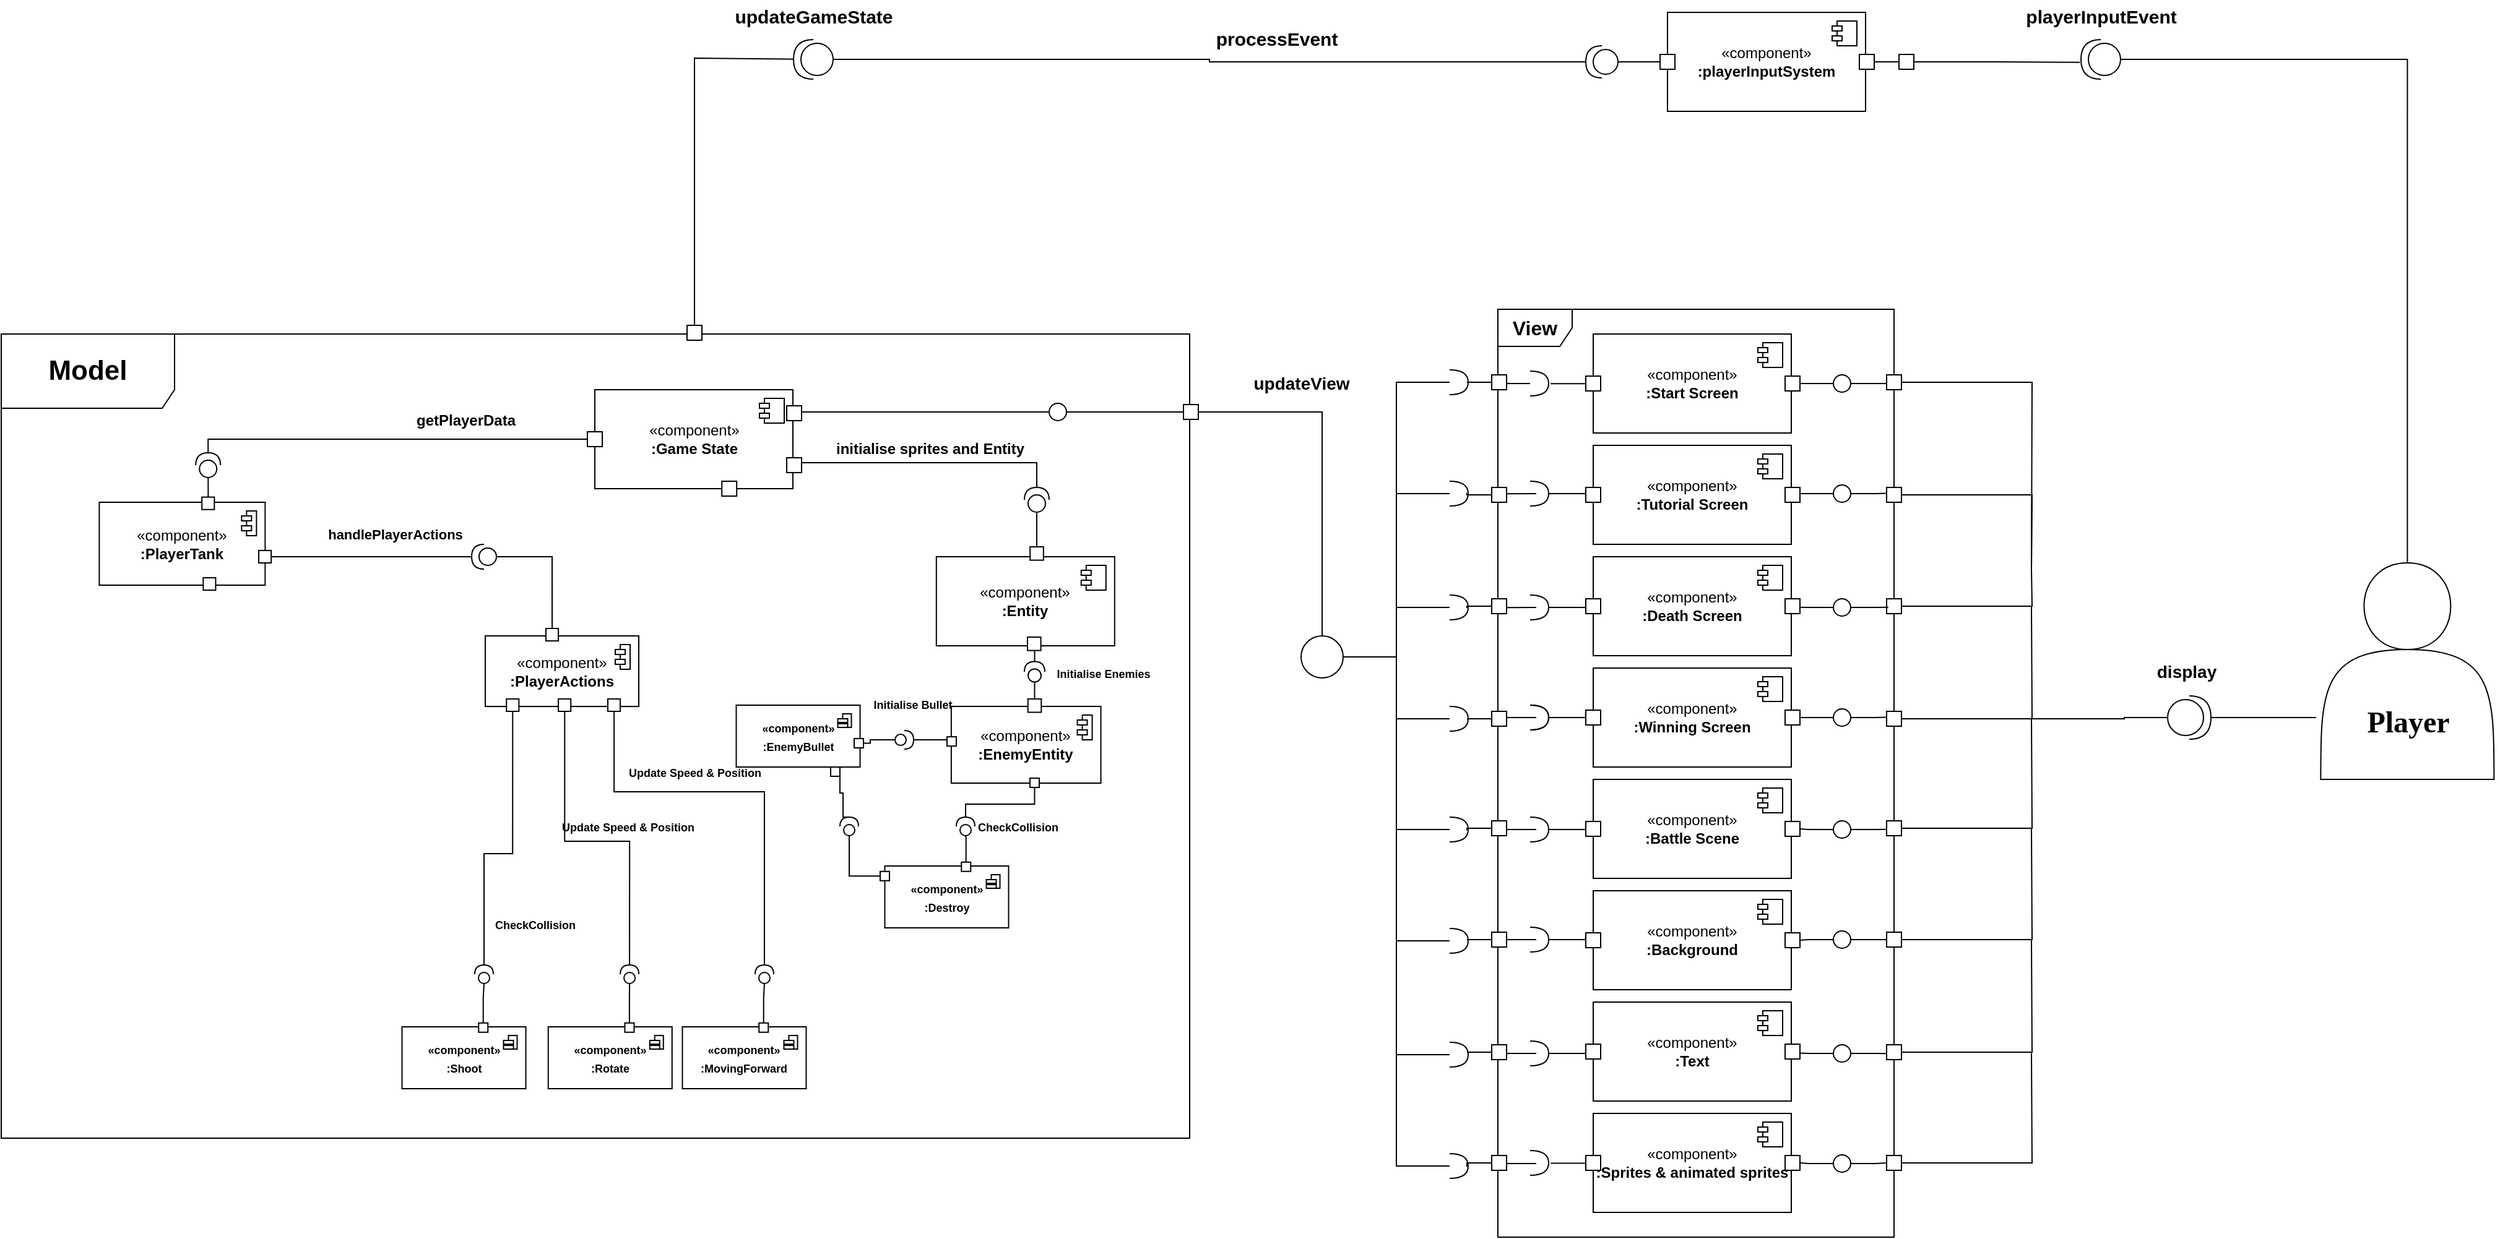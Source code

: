 <mxfile version="24.7.14">
  <diagram name="Page-1" id="siWEbojORk4NecV2sOhI">
    <mxGraphModel dx="2478" dy="2067" grid="1" gridSize="10" guides="1" tooltips="1" connect="1" arrows="1" fold="1" page="1" pageScale="1" pageWidth="850" pageHeight="1100" math="0" shadow="0">
      <root>
        <mxCell id="0" />
        <mxCell id="1" parent="0" />
        <mxCell id="3fPp0-dOjymZpEGMUhcJ-19" value="&lt;b&gt;&lt;font style=&quot;font-size: 22px;&quot;&gt;Model&lt;/font&gt;&lt;/b&gt;" style="shape=umlFrame;whiteSpace=wrap;html=1;pointerEvents=0;width=140;height=60;" parent="1" vertex="1">
          <mxGeometry x="-530" y="-70" width="960" height="650" as="geometry" />
        </mxCell>
        <mxCell id="3fPp0-dOjymZpEGMUhcJ-20" value="&lt;b&gt;&lt;font style=&quot;font-size: 16px;&quot;&gt;View&lt;/font&gt;&lt;/b&gt;" style="shape=umlFrame;whiteSpace=wrap;html=1;pointerEvents=0;" parent="1" vertex="1">
          <mxGeometry x="679" y="-90" width="320" height="750" as="geometry" />
        </mxCell>
        <mxCell id="3fPp0-dOjymZpEGMUhcJ-322" style="edgeStyle=orthogonalEdgeStyle;rounded=0;orthogonalLoop=1;jettySize=auto;html=1;entryX=0;entryY=0.5;entryDx=0;entryDy=0;endArrow=none;endFill=0;exitX=1;exitY=0.5;exitDx=0;exitDy=0;exitPerimeter=0;" parent="1" source="3fPp0-dOjymZpEGMUhcJ-38" target="3fPp0-dOjymZpEGMUhcJ-269" edge="1">
          <mxGeometry relative="1" as="geometry">
            <Array as="points">
              <mxPoint x="-363" y="15" />
            </Array>
          </mxGeometry>
        </mxCell>
        <mxCell id="3fPp0-dOjymZpEGMUhcJ-58" value="" style="group" parent="1" vertex="1" connectable="0">
          <mxGeometry x="750" y="-70" width="173" height="80" as="geometry" />
        </mxCell>
        <mxCell id="3fPp0-dOjymZpEGMUhcJ-39" value="«component»&lt;br&gt;&lt;b&gt;:Start Screen&lt;/b&gt;" style="html=1;dropTarget=0;whiteSpace=wrap;" parent="3fPp0-dOjymZpEGMUhcJ-58" vertex="1">
          <mxGeometry x="6" width="160" height="80" as="geometry" />
        </mxCell>
        <mxCell id="3fPp0-dOjymZpEGMUhcJ-40" value="" style="shape=module;jettyWidth=8;jettyHeight=4;" parent="3fPp0-dOjymZpEGMUhcJ-39" vertex="1">
          <mxGeometry x="1" width="20" height="20" relative="1" as="geometry">
            <mxPoint x="-27" y="7" as="offset" />
          </mxGeometry>
        </mxCell>
        <mxCell id="3fPp0-dOjymZpEGMUhcJ-56" value="" style="whiteSpace=wrap;html=1;aspect=fixed;imageWidth=10;imageHeight=10;" parent="3fPp0-dOjymZpEGMUhcJ-58" vertex="1">
          <mxGeometry y="34" width="12" height="12" as="geometry" />
        </mxCell>
        <mxCell id="3fPp0-dOjymZpEGMUhcJ-57" value="" style="whiteSpace=wrap;html=1;aspect=fixed;imageWidth=10;imageHeight=10;" parent="3fPp0-dOjymZpEGMUhcJ-58" vertex="1">
          <mxGeometry x="161" y="34" width="12" height="12" as="geometry" />
        </mxCell>
        <mxCell id="3fPp0-dOjymZpEGMUhcJ-59" value="" style="group" parent="1" vertex="1" connectable="0">
          <mxGeometry x="750" y="20" width="173" height="80" as="geometry" />
        </mxCell>
        <mxCell id="3fPp0-dOjymZpEGMUhcJ-60" value="«component»&lt;br&gt;&lt;b&gt;:Tutorial Screen&lt;/b&gt;" style="html=1;dropTarget=0;whiteSpace=wrap;" parent="3fPp0-dOjymZpEGMUhcJ-59" vertex="1">
          <mxGeometry x="6" width="160" height="80" as="geometry" />
        </mxCell>
        <mxCell id="3fPp0-dOjymZpEGMUhcJ-61" value="" style="shape=module;jettyWidth=8;jettyHeight=4;" parent="3fPp0-dOjymZpEGMUhcJ-60" vertex="1">
          <mxGeometry x="1" width="20" height="20" relative="1" as="geometry">
            <mxPoint x="-27" y="7" as="offset" />
          </mxGeometry>
        </mxCell>
        <mxCell id="3fPp0-dOjymZpEGMUhcJ-62" value="" style="whiteSpace=wrap;html=1;aspect=fixed;imageWidth=10;imageHeight=10;" parent="3fPp0-dOjymZpEGMUhcJ-59" vertex="1">
          <mxGeometry y="34" width="12" height="12" as="geometry" />
        </mxCell>
        <mxCell id="3fPp0-dOjymZpEGMUhcJ-63" value="" style="whiteSpace=wrap;html=1;aspect=fixed;imageWidth=10;imageHeight=10;" parent="3fPp0-dOjymZpEGMUhcJ-59" vertex="1">
          <mxGeometry x="161" y="34" width="12" height="12" as="geometry" />
        </mxCell>
        <mxCell id="3fPp0-dOjymZpEGMUhcJ-64" value="" style="group" parent="1" vertex="1" connectable="0">
          <mxGeometry x="750" y="110" width="173" height="80" as="geometry" />
        </mxCell>
        <mxCell id="3fPp0-dOjymZpEGMUhcJ-65" value="«component»&lt;br&gt;&lt;b&gt;:Death Screen&lt;/b&gt;" style="html=1;dropTarget=0;whiteSpace=wrap;" parent="3fPp0-dOjymZpEGMUhcJ-64" vertex="1">
          <mxGeometry x="6" width="160" height="80" as="geometry" />
        </mxCell>
        <mxCell id="3fPp0-dOjymZpEGMUhcJ-66" value="" style="shape=module;jettyWidth=8;jettyHeight=4;" parent="3fPp0-dOjymZpEGMUhcJ-65" vertex="1">
          <mxGeometry x="1" width="20" height="20" relative="1" as="geometry">
            <mxPoint x="-27" y="7" as="offset" />
          </mxGeometry>
        </mxCell>
        <mxCell id="3fPp0-dOjymZpEGMUhcJ-67" value="" style="whiteSpace=wrap;html=1;aspect=fixed;imageWidth=10;imageHeight=10;" parent="3fPp0-dOjymZpEGMUhcJ-64" vertex="1">
          <mxGeometry y="34" width="12" height="12" as="geometry" />
        </mxCell>
        <mxCell id="3fPp0-dOjymZpEGMUhcJ-68" value="" style="whiteSpace=wrap;html=1;aspect=fixed;imageWidth=10;imageHeight=10;" parent="3fPp0-dOjymZpEGMUhcJ-64" vertex="1">
          <mxGeometry x="161" y="34" width="12" height="12" as="geometry" />
        </mxCell>
        <mxCell id="3fPp0-dOjymZpEGMUhcJ-69" value="" style="group" parent="1" vertex="1" connectable="0">
          <mxGeometry x="750" y="200" width="173" height="80" as="geometry" />
        </mxCell>
        <mxCell id="3fPp0-dOjymZpEGMUhcJ-70" value="«component»&lt;br&gt;&lt;b&gt;:Winning Screen&lt;/b&gt;" style="html=1;dropTarget=0;whiteSpace=wrap;" parent="3fPp0-dOjymZpEGMUhcJ-69" vertex="1">
          <mxGeometry x="6" width="160" height="80" as="geometry" />
        </mxCell>
        <mxCell id="3fPp0-dOjymZpEGMUhcJ-71" value="" style="shape=module;jettyWidth=8;jettyHeight=4;" parent="3fPp0-dOjymZpEGMUhcJ-70" vertex="1">
          <mxGeometry x="1" width="20" height="20" relative="1" as="geometry">
            <mxPoint x="-27" y="7" as="offset" />
          </mxGeometry>
        </mxCell>
        <mxCell id="3fPp0-dOjymZpEGMUhcJ-72" value="" style="whiteSpace=wrap;html=1;aspect=fixed;imageWidth=10;imageHeight=10;" parent="3fPp0-dOjymZpEGMUhcJ-69" vertex="1">
          <mxGeometry y="34" width="12" height="12" as="geometry" />
        </mxCell>
        <mxCell id="3fPp0-dOjymZpEGMUhcJ-73" value="" style="whiteSpace=wrap;html=1;aspect=fixed;imageWidth=10;imageHeight=10;" parent="3fPp0-dOjymZpEGMUhcJ-69" vertex="1">
          <mxGeometry x="161" y="34" width="12" height="12" as="geometry" />
        </mxCell>
        <mxCell id="3fPp0-dOjymZpEGMUhcJ-74" value="" style="group" parent="1" vertex="1" connectable="0">
          <mxGeometry x="750" y="290" width="173" height="80" as="geometry" />
        </mxCell>
        <mxCell id="3fPp0-dOjymZpEGMUhcJ-75" value="«component»&lt;br&gt;&lt;b&gt;:Battle Scene&lt;/b&gt;" style="html=1;dropTarget=0;whiteSpace=wrap;" parent="3fPp0-dOjymZpEGMUhcJ-74" vertex="1">
          <mxGeometry x="6" width="160" height="80" as="geometry" />
        </mxCell>
        <mxCell id="3fPp0-dOjymZpEGMUhcJ-76" value="" style="shape=module;jettyWidth=8;jettyHeight=4;" parent="3fPp0-dOjymZpEGMUhcJ-75" vertex="1">
          <mxGeometry x="1" width="20" height="20" relative="1" as="geometry">
            <mxPoint x="-27" y="7" as="offset" />
          </mxGeometry>
        </mxCell>
        <mxCell id="3fPp0-dOjymZpEGMUhcJ-77" value="" style="whiteSpace=wrap;html=1;aspect=fixed;imageWidth=10;imageHeight=10;" parent="3fPp0-dOjymZpEGMUhcJ-74" vertex="1">
          <mxGeometry y="34" width="12" height="12" as="geometry" />
        </mxCell>
        <mxCell id="3fPp0-dOjymZpEGMUhcJ-78" value="" style="whiteSpace=wrap;html=1;aspect=fixed;imageWidth=10;imageHeight=10;" parent="3fPp0-dOjymZpEGMUhcJ-74" vertex="1">
          <mxGeometry x="161" y="34" width="12" height="12" as="geometry" />
        </mxCell>
        <mxCell id="3fPp0-dOjymZpEGMUhcJ-79" value="" style="group" parent="1" vertex="1" connectable="0">
          <mxGeometry x="750" y="380" width="173" height="80" as="geometry" />
        </mxCell>
        <mxCell id="3fPp0-dOjymZpEGMUhcJ-80" value="«component»&lt;br&gt;&lt;b&gt;:Background&lt;/b&gt;" style="html=1;dropTarget=0;whiteSpace=wrap;" parent="3fPp0-dOjymZpEGMUhcJ-79" vertex="1">
          <mxGeometry x="6" width="160" height="80" as="geometry" />
        </mxCell>
        <mxCell id="3fPp0-dOjymZpEGMUhcJ-81" value="" style="shape=module;jettyWidth=8;jettyHeight=4;" parent="3fPp0-dOjymZpEGMUhcJ-80" vertex="1">
          <mxGeometry x="1" width="20" height="20" relative="1" as="geometry">
            <mxPoint x="-27" y="7" as="offset" />
          </mxGeometry>
        </mxCell>
        <mxCell id="3fPp0-dOjymZpEGMUhcJ-82" value="" style="whiteSpace=wrap;html=1;aspect=fixed;imageWidth=10;imageHeight=10;" parent="3fPp0-dOjymZpEGMUhcJ-79" vertex="1">
          <mxGeometry y="34" width="12" height="12" as="geometry" />
        </mxCell>
        <mxCell id="3fPp0-dOjymZpEGMUhcJ-83" value="" style="whiteSpace=wrap;html=1;aspect=fixed;imageWidth=10;imageHeight=10;" parent="3fPp0-dOjymZpEGMUhcJ-79" vertex="1">
          <mxGeometry x="161" y="34" width="12" height="12" as="geometry" />
        </mxCell>
        <mxCell id="3fPp0-dOjymZpEGMUhcJ-84" value="" style="group" parent="1" vertex="1" connectable="0">
          <mxGeometry x="750" y="470" width="173" height="80" as="geometry" />
        </mxCell>
        <mxCell id="3fPp0-dOjymZpEGMUhcJ-85" value="«component»&lt;br&gt;&lt;b&gt;:Text&lt;/b&gt;" style="html=1;dropTarget=0;whiteSpace=wrap;" parent="3fPp0-dOjymZpEGMUhcJ-84" vertex="1">
          <mxGeometry x="6" width="160" height="80" as="geometry" />
        </mxCell>
        <mxCell id="3fPp0-dOjymZpEGMUhcJ-86" value="" style="shape=module;jettyWidth=8;jettyHeight=4;" parent="3fPp0-dOjymZpEGMUhcJ-85" vertex="1">
          <mxGeometry x="1" width="20" height="20" relative="1" as="geometry">
            <mxPoint x="-27" y="7" as="offset" />
          </mxGeometry>
        </mxCell>
        <mxCell id="3fPp0-dOjymZpEGMUhcJ-87" value="" style="whiteSpace=wrap;html=1;aspect=fixed;imageWidth=10;imageHeight=10;" parent="3fPp0-dOjymZpEGMUhcJ-84" vertex="1">
          <mxGeometry y="34" width="12" height="12" as="geometry" />
        </mxCell>
        <mxCell id="3fPp0-dOjymZpEGMUhcJ-88" value="" style="whiteSpace=wrap;html=1;aspect=fixed;imageWidth=10;imageHeight=10;" parent="3fPp0-dOjymZpEGMUhcJ-84" vertex="1">
          <mxGeometry x="161" y="34" width="12" height="12" as="geometry" />
        </mxCell>
        <mxCell id="3fPp0-dOjymZpEGMUhcJ-89" value="" style="group" parent="1" vertex="1" connectable="0">
          <mxGeometry x="750" y="560" width="173" height="80" as="geometry" />
        </mxCell>
        <mxCell id="3fPp0-dOjymZpEGMUhcJ-90" value="«component»&lt;br&gt;&lt;b&gt;:Sprites &amp;amp; animated sprites&lt;/b&gt;" style="html=1;dropTarget=0;whiteSpace=wrap;" parent="3fPp0-dOjymZpEGMUhcJ-89" vertex="1">
          <mxGeometry x="6" width="160" height="80" as="geometry" />
        </mxCell>
        <mxCell id="3fPp0-dOjymZpEGMUhcJ-91" value="" style="shape=module;jettyWidth=8;jettyHeight=4;" parent="3fPp0-dOjymZpEGMUhcJ-90" vertex="1">
          <mxGeometry x="1" width="20" height="20" relative="1" as="geometry">
            <mxPoint x="-27" y="7" as="offset" />
          </mxGeometry>
        </mxCell>
        <mxCell id="3fPp0-dOjymZpEGMUhcJ-92" value="" style="whiteSpace=wrap;html=1;aspect=fixed;imageWidth=10;imageHeight=10;" parent="3fPp0-dOjymZpEGMUhcJ-89" vertex="1">
          <mxGeometry y="34" width="12" height="12" as="geometry" />
        </mxCell>
        <mxCell id="3fPp0-dOjymZpEGMUhcJ-93" value="" style="whiteSpace=wrap;html=1;aspect=fixed;imageWidth=10;imageHeight=10;" parent="3fPp0-dOjymZpEGMUhcJ-89" vertex="1">
          <mxGeometry x="161" y="34" width="12" height="12" as="geometry" />
        </mxCell>
        <mxCell id="3fPp0-dOjymZpEGMUhcJ-145" style="edgeStyle=orthogonalEdgeStyle;rounded=0;orthogonalLoop=1;jettySize=auto;html=1;entryX=1;entryY=0.5;entryDx=0;entryDy=0;endArrow=none;endFill=0;" parent="1" source="3fPp0-dOjymZpEGMUhcJ-243" target="3fPp0-dOjymZpEGMUhcJ-105" edge="1">
          <mxGeometry relative="1" as="geometry">
            <mxPoint x="710" y="-30" as="sourcePoint" />
            <Array as="points">
              <mxPoint x="686" y="-30" />
            </Array>
          </mxGeometry>
        </mxCell>
        <mxCell id="3fPp0-dOjymZpEGMUhcJ-146" style="edgeStyle=orthogonalEdgeStyle;rounded=0;orthogonalLoop=1;jettySize=auto;html=1;entryX=0;entryY=0.5;entryDx=0;entryDy=0;endArrow=none;endFill=0;exitX=1.103;exitY=0.504;exitDx=0;exitDy=0;exitPerimeter=0;" parent="1" source="3fPp0-dOjymZpEGMUhcJ-243" target="3fPp0-dOjymZpEGMUhcJ-56" edge="1">
          <mxGeometry relative="1" as="geometry">
            <mxPoint x="724.0" y="-30" as="sourcePoint" />
          </mxGeometry>
        </mxCell>
        <mxCell id="3fPp0-dOjymZpEGMUhcJ-495" style="edgeStyle=orthogonalEdgeStyle;rounded=0;orthogonalLoop=1;jettySize=auto;html=1;endArrow=none;endFill=0;" parent="1" source="3fPp0-dOjymZpEGMUhcJ-105" target="3fPp0-dOjymZpEGMUhcJ-487" edge="1">
          <mxGeometry relative="1" as="geometry" />
        </mxCell>
        <mxCell id="3fPp0-dOjymZpEGMUhcJ-105" value="" style="whiteSpace=wrap;html=1;aspect=fixed;imageWidth=10;imageHeight=10;" parent="1" vertex="1">
          <mxGeometry x="674" y="-37" width="12" height="12" as="geometry" />
        </mxCell>
        <mxCell id="3fPp0-dOjymZpEGMUhcJ-106" value="" style="whiteSpace=wrap;html=1;aspect=fixed;imageWidth=10;imageHeight=10;" parent="1" vertex="1">
          <mxGeometry x="674" y="54" width="12" height="12" as="geometry" />
        </mxCell>
        <mxCell id="3fPp0-dOjymZpEGMUhcJ-107" value="" style="whiteSpace=wrap;html=1;aspect=fixed;imageWidth=10;imageHeight=10;" parent="1" vertex="1">
          <mxGeometry x="674" y="144" width="12" height="12" as="geometry" />
        </mxCell>
        <mxCell id="3fPp0-dOjymZpEGMUhcJ-498" style="edgeStyle=orthogonalEdgeStyle;rounded=0;orthogonalLoop=1;jettySize=auto;html=1;endArrow=none;endFill=0;" parent="1" source="3fPp0-dOjymZpEGMUhcJ-108" edge="1">
          <mxGeometry relative="1" as="geometry">
            <mxPoint x="660" y="241" as="targetPoint" />
          </mxGeometry>
        </mxCell>
        <mxCell id="3fPp0-dOjymZpEGMUhcJ-108" value="" style="whiteSpace=wrap;html=1;aspect=fixed;imageWidth=10;imageHeight=10;" parent="1" vertex="1">
          <mxGeometry x="674" y="235" width="12" height="12" as="geometry" />
        </mxCell>
        <mxCell id="3fPp0-dOjymZpEGMUhcJ-109" value="" style="whiteSpace=wrap;html=1;aspect=fixed;imageWidth=10;imageHeight=10;" parent="1" vertex="1">
          <mxGeometry x="674" y="323.5" width="12" height="12" as="geometry" />
        </mxCell>
        <mxCell id="3fPp0-dOjymZpEGMUhcJ-500" style="edgeStyle=orthogonalEdgeStyle;rounded=0;orthogonalLoop=1;jettySize=auto;html=1;endArrow=none;endFill=0;" parent="1" source="3fPp0-dOjymZpEGMUhcJ-110" edge="1">
          <mxGeometry relative="1" as="geometry">
            <mxPoint x="660" y="419.5" as="targetPoint" />
          </mxGeometry>
        </mxCell>
        <mxCell id="3fPp0-dOjymZpEGMUhcJ-110" value="" style="whiteSpace=wrap;html=1;aspect=fixed;imageWidth=10;imageHeight=10;" parent="1" vertex="1">
          <mxGeometry x="674" y="413.5" width="12" height="12" as="geometry" />
        </mxCell>
        <mxCell id="3fPp0-dOjymZpEGMUhcJ-501" style="edgeStyle=orthogonalEdgeStyle;rounded=0;orthogonalLoop=1;jettySize=auto;html=1;endArrow=none;endFill=0;" parent="1" source="3fPp0-dOjymZpEGMUhcJ-111" edge="1">
          <mxGeometry relative="1" as="geometry">
            <mxPoint x="660" y="510.5" as="targetPoint" />
          </mxGeometry>
        </mxCell>
        <mxCell id="3fPp0-dOjymZpEGMUhcJ-111" value="" style="whiteSpace=wrap;html=1;aspect=fixed;imageWidth=10;imageHeight=10;" parent="1" vertex="1">
          <mxGeometry x="674" y="504.5" width="12" height="12" as="geometry" />
        </mxCell>
        <mxCell id="3fPp0-dOjymZpEGMUhcJ-112" value="" style="whiteSpace=wrap;html=1;aspect=fixed;imageWidth=10;imageHeight=10;" parent="1" vertex="1">
          <mxGeometry x="674" y="594" width="12" height="12" as="geometry" />
        </mxCell>
        <mxCell id="3fPp0-dOjymZpEGMUhcJ-195" style="edgeStyle=orthogonalEdgeStyle;rounded=0;orthogonalLoop=1;jettySize=auto;html=1;endArrow=none;endFill=0;" parent="1" source="3fPp0-dOjymZpEGMUhcJ-113" edge="1">
          <mxGeometry relative="1" as="geometry">
            <mxPoint x="1110" y="120" as="targetPoint" />
          </mxGeometry>
        </mxCell>
        <mxCell id="3fPp0-dOjymZpEGMUhcJ-113" value="" style="whiteSpace=wrap;html=1;aspect=fixed;imageWidth=10;imageHeight=10;" parent="1" vertex="1">
          <mxGeometry x="993" y="-37" width="12" height="12" as="geometry" />
        </mxCell>
        <mxCell id="3fPp0-dOjymZpEGMUhcJ-196" style="edgeStyle=orthogonalEdgeStyle;rounded=0;orthogonalLoop=1;jettySize=auto;html=1;endArrow=none;endFill=0;" parent="1" source="3fPp0-dOjymZpEGMUhcJ-114" edge="1">
          <mxGeometry relative="1" as="geometry">
            <mxPoint x="1110" y="120" as="targetPoint" />
          </mxGeometry>
        </mxCell>
        <mxCell id="3fPp0-dOjymZpEGMUhcJ-114" value="" style="whiteSpace=wrap;html=1;aspect=fixed;imageWidth=10;imageHeight=10;" parent="1" vertex="1">
          <mxGeometry x="993" y="54" width="12" height="12" as="geometry" />
        </mxCell>
        <mxCell id="3fPp0-dOjymZpEGMUhcJ-197" style="edgeStyle=orthogonalEdgeStyle;rounded=0;orthogonalLoop=1;jettySize=auto;html=1;endArrow=none;endFill=0;" parent="1" source="3fPp0-dOjymZpEGMUhcJ-115" edge="1">
          <mxGeometry relative="1" as="geometry">
            <mxPoint x="1110" y="120" as="targetPoint" />
          </mxGeometry>
        </mxCell>
        <mxCell id="3fPp0-dOjymZpEGMUhcJ-115" value="" style="whiteSpace=wrap;html=1;aspect=fixed;imageWidth=10;imageHeight=10;" parent="1" vertex="1">
          <mxGeometry x="993" y="144" width="12" height="12" as="geometry" />
        </mxCell>
        <mxCell id="3fPp0-dOjymZpEGMUhcJ-198" style="edgeStyle=orthogonalEdgeStyle;rounded=0;orthogonalLoop=1;jettySize=auto;html=1;endArrow=none;endFill=0;" parent="1" source="3fPp0-dOjymZpEGMUhcJ-116" edge="1">
          <mxGeometry relative="1" as="geometry">
            <mxPoint x="1110" y="150" as="targetPoint" />
          </mxGeometry>
        </mxCell>
        <mxCell id="3fPp0-dOjymZpEGMUhcJ-116" value="" style="whiteSpace=wrap;html=1;aspect=fixed;imageWidth=10;imageHeight=10;" parent="1" vertex="1">
          <mxGeometry x="993" y="235" width="12" height="12" as="geometry" />
        </mxCell>
        <mxCell id="3fPp0-dOjymZpEGMUhcJ-199" style="edgeStyle=orthogonalEdgeStyle;rounded=0;orthogonalLoop=1;jettySize=auto;html=1;exitX=1;exitY=0.5;exitDx=0;exitDy=0;endArrow=none;endFill=0;" parent="1" source="3fPp0-dOjymZpEGMUhcJ-117" edge="1">
          <mxGeometry relative="1" as="geometry">
            <mxPoint x="1110" y="240" as="targetPoint" />
          </mxGeometry>
        </mxCell>
        <mxCell id="3fPp0-dOjymZpEGMUhcJ-117" value="" style="whiteSpace=wrap;html=1;aspect=fixed;imageWidth=10;imageHeight=10;" parent="1" vertex="1">
          <mxGeometry x="993" y="323.5" width="12" height="12" as="geometry" />
        </mxCell>
        <mxCell id="3fPp0-dOjymZpEGMUhcJ-200" style="edgeStyle=orthogonalEdgeStyle;rounded=0;orthogonalLoop=1;jettySize=auto;html=1;endArrow=none;endFill=0;" parent="1" source="3fPp0-dOjymZpEGMUhcJ-118" edge="1">
          <mxGeometry relative="1" as="geometry">
            <mxPoint x="1110" y="330" as="targetPoint" />
          </mxGeometry>
        </mxCell>
        <mxCell id="3fPp0-dOjymZpEGMUhcJ-118" value="" style="whiteSpace=wrap;html=1;aspect=fixed;imageWidth=10;imageHeight=10;" parent="1" vertex="1">
          <mxGeometry x="993" y="413.5" width="12" height="12" as="geometry" />
        </mxCell>
        <mxCell id="3fPp0-dOjymZpEGMUhcJ-201" style="edgeStyle=orthogonalEdgeStyle;rounded=0;orthogonalLoop=1;jettySize=auto;html=1;endArrow=none;endFill=0;" parent="1" source="3fPp0-dOjymZpEGMUhcJ-119" edge="1">
          <mxGeometry relative="1" as="geometry">
            <mxPoint x="1110" y="420" as="targetPoint" />
          </mxGeometry>
        </mxCell>
        <mxCell id="3fPp0-dOjymZpEGMUhcJ-119" value="" style="whiteSpace=wrap;html=1;aspect=fixed;imageWidth=10;imageHeight=10;" parent="1" vertex="1">
          <mxGeometry x="993" y="504.5" width="12" height="12" as="geometry" />
        </mxCell>
        <mxCell id="3fPp0-dOjymZpEGMUhcJ-202" style="edgeStyle=orthogonalEdgeStyle;rounded=0;orthogonalLoop=1;jettySize=auto;html=1;endArrow=none;endFill=0;" parent="1" source="3fPp0-dOjymZpEGMUhcJ-120" edge="1">
          <mxGeometry relative="1" as="geometry">
            <mxPoint x="1110" y="510" as="targetPoint" />
          </mxGeometry>
        </mxCell>
        <mxCell id="3fPp0-dOjymZpEGMUhcJ-120" value="" style="whiteSpace=wrap;html=1;aspect=fixed;imageWidth=10;imageHeight=10;" parent="1" vertex="1">
          <mxGeometry x="993" y="594" width="12" height="12" as="geometry" />
        </mxCell>
        <mxCell id="3fPp0-dOjymZpEGMUhcJ-147" style="edgeStyle=orthogonalEdgeStyle;rounded=0;orthogonalLoop=1;jettySize=auto;html=1;entryX=0.006;entryY=0.425;entryDx=0;entryDy=0;endArrow=none;endFill=0;entryPerimeter=0;exitX=1;exitY=0.5;exitDx=0;exitDy=0;exitPerimeter=0;" parent="1" source="3fPp0-dOjymZpEGMUhcJ-244" target="3fPp0-dOjymZpEGMUhcJ-62" edge="1">
          <mxGeometry relative="1" as="geometry">
            <mxPoint x="724.0" y="59.053" as="sourcePoint" />
          </mxGeometry>
        </mxCell>
        <mxCell id="3fPp0-dOjymZpEGMUhcJ-148" style="edgeStyle=orthogonalEdgeStyle;rounded=0;orthogonalLoop=1;jettySize=auto;html=1;entryX=1;entryY=0.5;entryDx=0;entryDy=0;endArrow=none;endFill=0;" parent="1" target="3fPp0-dOjymZpEGMUhcJ-106" edge="1">
          <mxGeometry relative="1" as="geometry">
            <mxPoint x="710.0" y="59.053" as="sourcePoint" />
          </mxGeometry>
        </mxCell>
        <mxCell id="3fPp0-dOjymZpEGMUhcJ-165" style="edgeStyle=orthogonalEdgeStyle;rounded=0;orthogonalLoop=1;jettySize=auto;html=1;entryX=1;entryY=0.5;entryDx=0;entryDy=0;endArrow=none;endFill=0;" parent="1" source="3fPp0-dOjymZpEGMUhcJ-130" target="3fPp0-dOjymZpEGMUhcJ-57" edge="1">
          <mxGeometry relative="1" as="geometry" />
        </mxCell>
        <mxCell id="3fPp0-dOjymZpEGMUhcJ-166" style="edgeStyle=orthogonalEdgeStyle;rounded=0;orthogonalLoop=1;jettySize=auto;html=1;entryX=0;entryY=0.583;entryDx=0;entryDy=0;endArrow=none;endFill=0;entryPerimeter=0;" parent="1" source="3fPp0-dOjymZpEGMUhcJ-130" target="3fPp0-dOjymZpEGMUhcJ-113" edge="1">
          <mxGeometry relative="1" as="geometry" />
        </mxCell>
        <mxCell id="3fPp0-dOjymZpEGMUhcJ-130" value="" style="ellipse;whiteSpace=wrap;html=1;aspect=fixed;" parent="1" vertex="1">
          <mxGeometry x="950" y="-37" width="14" height="14" as="geometry" />
        </mxCell>
        <mxCell id="3fPp0-dOjymZpEGMUhcJ-167" style="edgeStyle=orthogonalEdgeStyle;rounded=0;orthogonalLoop=1;jettySize=auto;html=1;entryX=0.969;entryY=0.42;entryDx=0;entryDy=0;endArrow=none;endFill=0;entryPerimeter=0;" parent="1" source="3fPp0-dOjymZpEGMUhcJ-131" target="3fPp0-dOjymZpEGMUhcJ-63" edge="1">
          <mxGeometry relative="1" as="geometry" />
        </mxCell>
        <mxCell id="3fPp0-dOjymZpEGMUhcJ-168" style="edgeStyle=orthogonalEdgeStyle;rounded=0;orthogonalLoop=1;jettySize=auto;html=1;endArrow=none;endFill=0;entryX=0.012;entryY=0.401;entryDx=0;entryDy=0;entryPerimeter=0;" parent="1" source="3fPp0-dOjymZpEGMUhcJ-131" target="3fPp0-dOjymZpEGMUhcJ-114" edge="1">
          <mxGeometry relative="1" as="geometry">
            <mxPoint x="990" y="59" as="targetPoint" />
          </mxGeometry>
        </mxCell>
        <mxCell id="3fPp0-dOjymZpEGMUhcJ-131" value="" style="ellipse;whiteSpace=wrap;html=1;aspect=fixed;" parent="1" vertex="1">
          <mxGeometry x="950" y="52" width="14" height="14" as="geometry" />
        </mxCell>
        <mxCell id="3fPp0-dOjymZpEGMUhcJ-149" style="edgeStyle=orthogonalEdgeStyle;rounded=0;orthogonalLoop=1;jettySize=auto;html=1;entryX=1;entryY=0.609;entryDx=0;entryDy=0;endArrow=none;endFill=0;entryPerimeter=0;" parent="1" target="3fPp0-dOjymZpEGMUhcJ-107" edge="1">
          <mxGeometry relative="1" as="geometry">
            <mxPoint x="710.0" y="151.053" as="sourcePoint" />
          </mxGeometry>
        </mxCell>
        <mxCell id="3fPp0-dOjymZpEGMUhcJ-150" style="edgeStyle=orthogonalEdgeStyle;rounded=0;orthogonalLoop=1;jettySize=auto;html=1;entryX=-0.012;entryY=0.584;entryDx=0;entryDy=0;endArrow=none;endFill=0;entryPerimeter=0;exitX=1;exitY=0.5;exitDx=0;exitDy=0;exitPerimeter=0;" parent="1" source="3fPp0-dOjymZpEGMUhcJ-245" target="3fPp0-dOjymZpEGMUhcJ-67" edge="1">
          <mxGeometry relative="1" as="geometry">
            <mxPoint x="724.0" y="151.053" as="sourcePoint" />
          </mxGeometry>
        </mxCell>
        <mxCell id="3fPp0-dOjymZpEGMUhcJ-151" style="edgeStyle=orthogonalEdgeStyle;rounded=0;orthogonalLoop=1;jettySize=auto;html=1;endArrow=none;endFill=0;entryX=0.994;entryY=0.405;entryDx=0;entryDy=0;entryPerimeter=0;" parent="1" target="3fPp0-dOjymZpEGMUhcJ-108" edge="1">
          <mxGeometry relative="1" as="geometry">
            <mxPoint x="710" y="240" as="sourcePoint" />
          </mxGeometry>
        </mxCell>
        <mxCell id="3fPp0-dOjymZpEGMUhcJ-152" style="edgeStyle=orthogonalEdgeStyle;rounded=0;orthogonalLoop=1;jettySize=auto;html=1;entryX=0;entryY=0.5;entryDx=0;entryDy=0;endArrow=none;endFill=0;exitX=1;exitY=0.5;exitDx=0;exitDy=0;exitPerimeter=0;" parent="1" source="3fPp0-dOjymZpEGMUhcJ-249" target="3fPp0-dOjymZpEGMUhcJ-72" edge="1">
          <mxGeometry relative="1" as="geometry">
            <mxPoint x="724.0" y="240" as="sourcePoint" />
          </mxGeometry>
        </mxCell>
        <mxCell id="3fPp0-dOjymZpEGMUhcJ-169" style="edgeStyle=orthogonalEdgeStyle;rounded=0;orthogonalLoop=1;jettySize=auto;html=1;entryX=0.969;entryY=0.568;entryDx=0;entryDy=0;endArrow=none;endFill=0;entryPerimeter=0;" parent="1" source="3fPp0-dOjymZpEGMUhcJ-134" target="3fPp0-dOjymZpEGMUhcJ-68" edge="1">
          <mxGeometry relative="1" as="geometry" />
        </mxCell>
        <mxCell id="3fPp0-dOjymZpEGMUhcJ-134" value="" style="ellipse;whiteSpace=wrap;html=1;aspect=fixed;" parent="1" vertex="1">
          <mxGeometry x="950" y="144" width="14" height="14" as="geometry" />
        </mxCell>
        <mxCell id="3fPp0-dOjymZpEGMUhcJ-172" style="edgeStyle=orthogonalEdgeStyle;rounded=0;orthogonalLoop=1;jettySize=auto;html=1;entryX=1;entryY=0.5;entryDx=0;entryDy=0;endArrow=none;endFill=0;" parent="1" source="3fPp0-dOjymZpEGMUhcJ-135" target="3fPp0-dOjymZpEGMUhcJ-73" edge="1">
          <mxGeometry relative="1" as="geometry" />
        </mxCell>
        <mxCell id="3fPp0-dOjymZpEGMUhcJ-135" value="" style="ellipse;whiteSpace=wrap;html=1;aspect=fixed;" parent="1" vertex="1">
          <mxGeometry x="950" y="233" width="14" height="14" as="geometry" />
        </mxCell>
        <mxCell id="3fPp0-dOjymZpEGMUhcJ-154" style="edgeStyle=orthogonalEdgeStyle;rounded=0;orthogonalLoop=1;jettySize=auto;html=1;entryX=0.963;entryY=0.615;entryDx=0;entryDy=0;endArrow=none;endFill=0;entryPerimeter=0;" parent="1" target="3fPp0-dOjymZpEGMUhcJ-109" edge="1">
          <mxGeometry relative="1" as="geometry">
            <mxPoint x="710.0" y="330.526" as="sourcePoint" />
          </mxGeometry>
        </mxCell>
        <mxCell id="3fPp0-dOjymZpEGMUhcJ-155" style="edgeStyle=orthogonalEdgeStyle;rounded=0;orthogonalLoop=1;jettySize=auto;html=1;entryX=0;entryY=0.5;entryDx=0;entryDy=0;endArrow=none;endFill=0;exitX=1;exitY=0.5;exitDx=0;exitDy=0;exitPerimeter=0;" parent="1" source="3fPp0-dOjymZpEGMUhcJ-250" target="3fPp0-dOjymZpEGMUhcJ-77" edge="1">
          <mxGeometry relative="1" as="geometry">
            <mxPoint x="724.0" y="330.526" as="sourcePoint" />
          </mxGeometry>
        </mxCell>
        <mxCell id="3fPp0-dOjymZpEGMUhcJ-156" style="edgeStyle=orthogonalEdgeStyle;rounded=0;orthogonalLoop=1;jettySize=auto;html=1;entryX=1;entryY=0.5;entryDx=0;entryDy=0;endArrow=none;endFill=0;" parent="1" target="3fPp0-dOjymZpEGMUhcJ-110" edge="1">
          <mxGeometry relative="1" as="geometry">
            <mxPoint x="710.0" y="419.474" as="sourcePoint" />
          </mxGeometry>
        </mxCell>
        <mxCell id="3fPp0-dOjymZpEGMUhcJ-157" style="edgeStyle=orthogonalEdgeStyle;rounded=0;orthogonalLoop=1;jettySize=auto;html=1;entryX=0;entryY=0.5;entryDx=0;entryDy=0;endArrow=none;endFill=0;exitX=1;exitY=0.5;exitDx=0;exitDy=0;exitPerimeter=0;" parent="1" source="3fPp0-dOjymZpEGMUhcJ-251" target="3fPp0-dOjymZpEGMUhcJ-82" edge="1">
          <mxGeometry relative="1" as="geometry">
            <mxPoint x="724.0" y="419.474" as="sourcePoint" />
          </mxGeometry>
        </mxCell>
        <mxCell id="3fPp0-dOjymZpEGMUhcJ-174" style="edgeStyle=orthogonalEdgeStyle;rounded=0;orthogonalLoop=1;jettySize=auto;html=1;entryX=1;entryY=0.5;entryDx=0;entryDy=0;endArrow=none;endFill=0;" parent="1" source="3fPp0-dOjymZpEGMUhcJ-139" target="3fPp0-dOjymZpEGMUhcJ-78" edge="1">
          <mxGeometry relative="1" as="geometry" />
        </mxCell>
        <mxCell id="3fPp0-dOjymZpEGMUhcJ-175" style="edgeStyle=orthogonalEdgeStyle;rounded=0;orthogonalLoop=1;jettySize=auto;html=1;entryX=-0.025;entryY=0.573;entryDx=0;entryDy=0;endArrow=none;endFill=0;entryPerimeter=0;" parent="1" source="3fPp0-dOjymZpEGMUhcJ-139" target="3fPp0-dOjymZpEGMUhcJ-117" edge="1">
          <mxGeometry relative="1" as="geometry" />
        </mxCell>
        <mxCell id="3fPp0-dOjymZpEGMUhcJ-139" value="" style="ellipse;whiteSpace=wrap;html=1;aspect=fixed;" parent="1" vertex="1">
          <mxGeometry x="950" y="323.5" width="14" height="14" as="geometry" />
        </mxCell>
        <mxCell id="3fPp0-dOjymZpEGMUhcJ-176" style="edgeStyle=orthogonalEdgeStyle;rounded=0;orthogonalLoop=1;jettySize=auto;html=1;entryX=1;entryY=0.5;entryDx=0;entryDy=0;endArrow=none;endFill=0;" parent="1" source="3fPp0-dOjymZpEGMUhcJ-140" target="3fPp0-dOjymZpEGMUhcJ-83" edge="1">
          <mxGeometry relative="1" as="geometry" />
        </mxCell>
        <mxCell id="3fPp0-dOjymZpEGMUhcJ-177" style="edgeStyle=orthogonalEdgeStyle;rounded=0;orthogonalLoop=1;jettySize=auto;html=1;entryX=0;entryY=0.5;entryDx=0;entryDy=0;endArrow=none;endFill=0;" parent="1" source="3fPp0-dOjymZpEGMUhcJ-140" target="3fPp0-dOjymZpEGMUhcJ-118" edge="1">
          <mxGeometry relative="1" as="geometry" />
        </mxCell>
        <mxCell id="3fPp0-dOjymZpEGMUhcJ-140" value="" style="ellipse;whiteSpace=wrap;html=1;aspect=fixed;" parent="1" vertex="1">
          <mxGeometry x="950" y="412.5" width="14" height="14" as="geometry" />
        </mxCell>
        <mxCell id="3fPp0-dOjymZpEGMUhcJ-158" style="edgeStyle=orthogonalEdgeStyle;rounded=0;orthogonalLoop=1;jettySize=auto;html=1;entryX=0.994;entryY=0.576;entryDx=0;entryDy=0;endArrow=none;endFill=0;entryPerimeter=0;" parent="1" target="3fPp0-dOjymZpEGMUhcJ-111" edge="1">
          <mxGeometry relative="1" as="geometry">
            <mxPoint x="710.0" y="511.474" as="sourcePoint" />
          </mxGeometry>
        </mxCell>
        <mxCell id="3fPp0-dOjymZpEGMUhcJ-162" style="edgeStyle=orthogonalEdgeStyle;rounded=0;orthogonalLoop=1;jettySize=auto;html=1;entryX=-0.006;entryY=0.636;entryDx=0;entryDy=0;endArrow=none;endFill=0;entryPerimeter=0;exitX=1;exitY=0.5;exitDx=0;exitDy=0;exitPerimeter=0;" parent="1" source="3fPp0-dOjymZpEGMUhcJ-252" target="3fPp0-dOjymZpEGMUhcJ-87" edge="1">
          <mxGeometry relative="1" as="geometry">
            <mxPoint x="724.0" y="511.474" as="sourcePoint" />
          </mxGeometry>
        </mxCell>
        <mxCell id="3fPp0-dOjymZpEGMUhcJ-164" style="edgeStyle=orthogonalEdgeStyle;rounded=0;orthogonalLoop=1;jettySize=auto;html=1;entryX=0;entryY=0.5;entryDx=0;entryDy=0;endArrow=none;endFill=0;exitX=1.113;exitY=0.512;exitDx=0;exitDy=0;exitPerimeter=0;" parent="1" source="3fPp0-dOjymZpEGMUhcJ-253" target="3fPp0-dOjymZpEGMUhcJ-92" edge="1">
          <mxGeometry relative="1" as="geometry">
            <mxPoint x="724.0" y="600.526" as="sourcePoint" />
          </mxGeometry>
        </mxCell>
        <mxCell id="3fPp0-dOjymZpEGMUhcJ-143" value="" style="ellipse;whiteSpace=wrap;html=1;aspect=fixed;" parent="1" vertex="1">
          <mxGeometry x="950" y="504.5" width="14" height="14" as="geometry" />
        </mxCell>
        <mxCell id="3fPp0-dOjymZpEGMUhcJ-182" style="edgeStyle=orthogonalEdgeStyle;rounded=0;orthogonalLoop=1;jettySize=auto;html=1;entryX=0;entryY=0.5;entryDx=0;entryDy=0;endArrow=none;endFill=0;" parent="1" source="3fPp0-dOjymZpEGMUhcJ-144" target="3fPp0-dOjymZpEGMUhcJ-120" edge="1">
          <mxGeometry relative="1" as="geometry" />
        </mxCell>
        <mxCell id="3fPp0-dOjymZpEGMUhcJ-144" value="" style="ellipse;whiteSpace=wrap;html=1;aspect=fixed;" parent="1" vertex="1">
          <mxGeometry x="950" y="593.5" width="14" height="14" as="geometry" />
        </mxCell>
        <mxCell id="3fPp0-dOjymZpEGMUhcJ-163" style="edgeStyle=orthogonalEdgeStyle;rounded=0;orthogonalLoop=1;jettySize=auto;html=1;endArrow=none;endFill=0;entryX=1;entryY=0.5;entryDx=0;entryDy=0;" parent="1" target="3fPp0-dOjymZpEGMUhcJ-112" edge="1">
          <mxGeometry relative="1" as="geometry">
            <mxPoint x="710.0" y="600.526" as="sourcePoint" />
            <mxPoint x="690" y="600" as="targetPoint" />
          </mxGeometry>
        </mxCell>
        <mxCell id="3fPp0-dOjymZpEGMUhcJ-171" style="edgeStyle=orthogonalEdgeStyle;rounded=0;orthogonalLoop=1;jettySize=auto;html=1;entryX=0.114;entryY=0.571;entryDx=0;entryDy=0;entryPerimeter=0;endArrow=none;endFill=0;" parent="1" source="3fPp0-dOjymZpEGMUhcJ-134" target="3fPp0-dOjymZpEGMUhcJ-115" edge="1">
          <mxGeometry relative="1" as="geometry" />
        </mxCell>
        <mxCell id="3fPp0-dOjymZpEGMUhcJ-173" style="edgeStyle=orthogonalEdgeStyle;rounded=0;orthogonalLoop=1;jettySize=auto;html=1;entryX=-0.014;entryY=0.401;entryDx=0;entryDy=0;entryPerimeter=0;endArrow=none;endFill=0;" parent="1" source="3fPp0-dOjymZpEGMUhcJ-135" target="3fPp0-dOjymZpEGMUhcJ-116" edge="1">
          <mxGeometry relative="1" as="geometry" />
        </mxCell>
        <mxCell id="3fPp0-dOjymZpEGMUhcJ-178" style="edgeStyle=orthogonalEdgeStyle;rounded=0;orthogonalLoop=1;jettySize=auto;html=1;entryX=1.012;entryY=0.605;entryDx=0;entryDy=0;entryPerimeter=0;endArrow=none;endFill=0;" parent="1" source="3fPp0-dOjymZpEGMUhcJ-143" target="3fPp0-dOjymZpEGMUhcJ-88" edge="1">
          <mxGeometry relative="1" as="geometry" />
        </mxCell>
        <mxCell id="3fPp0-dOjymZpEGMUhcJ-180" style="edgeStyle=orthogonalEdgeStyle;rounded=0;orthogonalLoop=1;jettySize=auto;html=1;entryX=0.029;entryY=0.598;entryDx=0;entryDy=0;entryPerimeter=0;endArrow=none;endFill=0;" parent="1" source="3fPp0-dOjymZpEGMUhcJ-143" target="3fPp0-dOjymZpEGMUhcJ-119" edge="1">
          <mxGeometry relative="1" as="geometry" />
        </mxCell>
        <mxCell id="3fPp0-dOjymZpEGMUhcJ-181" style="edgeStyle=orthogonalEdgeStyle;rounded=0;orthogonalLoop=1;jettySize=auto;html=1;entryX=1;entryY=0.5;entryDx=0;entryDy=0;endArrow=none;endFill=0;" parent="1" source="3fPp0-dOjymZpEGMUhcJ-144" target="3fPp0-dOjymZpEGMUhcJ-93" edge="1">
          <mxGeometry relative="1" as="geometry" />
        </mxCell>
        <mxCell id="3fPp0-dOjymZpEGMUhcJ-183" value="" style="shape=providedRequiredInterface;html=1;verticalLabelPosition=bottom;sketch=0;rotation=0;" parent="1" vertex="1">
          <mxGeometry x="1220" y="222.5" width="35" height="35" as="geometry" />
        </mxCell>
        <mxCell id="3fPp0-dOjymZpEGMUhcJ-187" value="" style="group" parent="1" vertex="1" connectable="0">
          <mxGeometry x="1340" y="115" width="147.37" height="175" as="geometry" />
        </mxCell>
        <mxCell id="3fPp0-dOjymZpEGMUhcJ-22" value="" style="shape=actor;whiteSpace=wrap;html=1;" parent="3fPp0-dOjymZpEGMUhcJ-187" vertex="1">
          <mxGeometry x="3.684" width="140.001" height="175" as="geometry" />
        </mxCell>
        <mxCell id="3fPp0-dOjymZpEGMUhcJ-184" value="&lt;font face=&quot;Tahoma&quot; style=&quot;font-size: 24px;&quot;&gt;Player&lt;/font&gt;" style="text;align=center;fontStyle=1;verticalAlign=middle;spacingLeft=3;spacingRight=3;strokeColor=none;rotatable=0;points=[[0,0.5],[1,0.5]];portConstraint=eastwest;html=1;" parent="3fPp0-dOjymZpEGMUhcJ-187" vertex="1">
          <mxGeometry y="105" width="147.37" height="47.895" as="geometry" />
        </mxCell>
        <mxCell id="3fPp0-dOjymZpEGMUhcJ-192" value="" style="shape=providedRequiredInterface;html=1;verticalLabelPosition=bottom;sketch=0;rotation=-180;" parent="1" vertex="1">
          <mxGeometry x="1150" y="-308" width="32" height="32" as="geometry" />
        </mxCell>
        <mxCell id="3fPp0-dOjymZpEGMUhcJ-193" style="edgeStyle=orthogonalEdgeStyle;rounded=0;orthogonalLoop=1;jettySize=auto;html=1;exitX=0.5;exitY=0;exitDx=0;exitDy=0;endArrow=none;endFill=0;entryX=0;entryY=0.5;entryDx=0;entryDy=0;entryPerimeter=0;" parent="1" source="3fPp0-dOjymZpEGMUhcJ-22" target="3fPp0-dOjymZpEGMUhcJ-192" edge="1">
          <mxGeometry relative="1" as="geometry">
            <mxPoint x="1237.68" y="-37" as="sourcePoint" />
            <mxPoint x="1170" y="-321" as="targetPoint" />
            <Array as="points">
              <mxPoint x="1414" y="-292" />
            </Array>
          </mxGeometry>
        </mxCell>
        <mxCell id="3fPp0-dOjymZpEGMUhcJ-203" value="" style="line;strokeWidth=1;fillColor=none;align=left;verticalAlign=middle;spacingTop=-1;spacingLeft=3;spacingRight=3;rotatable=0;labelPosition=right;points=[];portConstraint=eastwest;strokeColor=inherit;" parent="1" vertex="1">
          <mxGeometry x="1110" y="237" width="40" height="8" as="geometry" />
        </mxCell>
        <mxCell id="3fPp0-dOjymZpEGMUhcJ-205" style="edgeStyle=orthogonalEdgeStyle;rounded=0;orthogonalLoop=1;jettySize=auto;html=1;entryX=1;entryY=0.5;entryDx=0;entryDy=0;entryPerimeter=0;endArrow=none;endFill=0;" parent="1" source="3fPp0-dOjymZpEGMUhcJ-184" target="3fPp0-dOjymZpEGMUhcJ-183" edge="1">
          <mxGeometry relative="1" as="geometry">
            <Array as="points">
              <mxPoint x="1320" y="240" />
              <mxPoint x="1320" y="240" />
            </Array>
          </mxGeometry>
        </mxCell>
        <mxCell id="3fPp0-dOjymZpEGMUhcJ-206" style="edgeStyle=orthogonalEdgeStyle;rounded=0;orthogonalLoop=1;jettySize=auto;html=1;entryX=0;entryY=0.5;entryDx=0;entryDy=0;entryPerimeter=0;endArrow=none;endFill=0;" parent="1" source="3fPp0-dOjymZpEGMUhcJ-203" target="3fPp0-dOjymZpEGMUhcJ-183" edge="1">
          <mxGeometry relative="1" as="geometry" />
        </mxCell>
        <mxCell id="3fPp0-dOjymZpEGMUhcJ-208" value="&lt;font style=&quot;font-size: 14px;&quot;&gt;display&lt;/font&gt;" style="text;align=center;fontStyle=1;verticalAlign=middle;spacingLeft=3;spacingRight=3;strokeColor=none;rotatable=0;points=[[0,0.5],[1,0.5]];portConstraint=eastwest;html=1;" parent="1" vertex="1">
          <mxGeometry x="1195" y="190" width="80" height="26" as="geometry" />
        </mxCell>
        <mxCell id="3fPp0-dOjymZpEGMUhcJ-209" value="&lt;span style=&quot;font-size: 15px;&quot;&gt;playerInputEvent&lt;/span&gt;" style="text;align=center;fontStyle=1;verticalAlign=middle;spacingLeft=3;spacingRight=3;strokeColor=none;rotatable=0;points=[[0,0.5],[1,0.5]];portConstraint=eastwest;html=1;fontSize=15;" parent="1" vertex="1">
          <mxGeometry x="1126" y="-340" width="80" height="26" as="geometry" />
        </mxCell>
        <mxCell id="3fPp0-dOjymZpEGMUhcJ-234" value="" style="group" parent="1" vertex="1" connectable="0">
          <mxGeometry x="810" y="-330" width="173" height="80" as="geometry" />
        </mxCell>
        <mxCell id="3fPp0-dOjymZpEGMUhcJ-211" value="«component»&lt;br&gt;&lt;b&gt;:playerInputSystem&lt;/b&gt;" style="html=1;dropTarget=0;whiteSpace=wrap;" parent="3fPp0-dOjymZpEGMUhcJ-234" vertex="1">
          <mxGeometry x="6" width="160" height="80" as="geometry" />
        </mxCell>
        <mxCell id="3fPp0-dOjymZpEGMUhcJ-212" value="" style="shape=module;jettyWidth=8;jettyHeight=4;" parent="3fPp0-dOjymZpEGMUhcJ-211" vertex="1">
          <mxGeometry x="1" width="20" height="20" relative="1" as="geometry">
            <mxPoint x="-27" y="7" as="offset" />
          </mxGeometry>
        </mxCell>
        <mxCell id="3fPp0-dOjymZpEGMUhcJ-214" value="" style="whiteSpace=wrap;html=1;aspect=fixed;imageWidth=10;imageHeight=10;" parent="3fPp0-dOjymZpEGMUhcJ-234" vertex="1">
          <mxGeometry x="161" y="34" width="12" height="12" as="geometry" />
        </mxCell>
        <mxCell id="3fPp0-dOjymZpEGMUhcJ-218" value="" style="whiteSpace=wrap;html=1;aspect=fixed;imageWidth=10;imageHeight=10;" parent="3fPp0-dOjymZpEGMUhcJ-234" vertex="1">
          <mxGeometry y="34" width="12" height="12" as="geometry" />
        </mxCell>
        <mxCell id="3fPp0-dOjymZpEGMUhcJ-237" value="" style="shape=providedRequiredInterface;html=1;verticalLabelPosition=bottom;sketch=0;rotation=-180;" parent="1" vertex="1">
          <mxGeometry x="750" y="-303" width="26" height="26" as="geometry" />
        </mxCell>
        <mxCell id="3fPp0-dOjymZpEGMUhcJ-240" style="edgeStyle=orthogonalEdgeStyle;rounded=0;orthogonalLoop=1;jettySize=auto;html=1;entryX=0;entryY=0.5;entryDx=0;entryDy=0;entryPerimeter=0;endArrow=none;endFill=0;" parent="1" source="3fPp0-dOjymZpEGMUhcJ-218" target="3fPp0-dOjymZpEGMUhcJ-237" edge="1">
          <mxGeometry relative="1" as="geometry">
            <Array as="points">
              <mxPoint x="776" y="-290" />
            </Array>
          </mxGeometry>
        </mxCell>
        <mxCell id="3fPp0-dOjymZpEGMUhcJ-242" style="edgeStyle=orthogonalEdgeStyle;rounded=0;orthogonalLoop=1;jettySize=auto;html=1;entryX=1.028;entryY=0.425;entryDx=0;entryDy=0;entryPerimeter=0;endArrow=none;endFill=0;exitX=0.583;exitY=0.5;exitDx=0;exitDy=0;exitPerimeter=0;" parent="1" source="3fPp0-dOjymZpEGMUhcJ-257" target="3fPp0-dOjymZpEGMUhcJ-192" edge="1">
          <mxGeometry relative="1" as="geometry">
            <mxPoint x="1016" y="-290.0" as="sourcePoint" />
          </mxGeometry>
        </mxCell>
        <mxCell id="3fPp0-dOjymZpEGMUhcJ-243" value="" style="shape=requiredInterface;html=1;verticalLabelPosition=bottom;sketch=0;" parent="1" vertex="1">
          <mxGeometry x="705" y="-40" width="15" height="20" as="geometry" />
        </mxCell>
        <mxCell id="3fPp0-dOjymZpEGMUhcJ-244" value="" style="shape=requiredInterface;html=1;verticalLabelPosition=bottom;sketch=0;" parent="1" vertex="1">
          <mxGeometry x="705" y="49" width="15" height="20" as="geometry" />
        </mxCell>
        <mxCell id="3fPp0-dOjymZpEGMUhcJ-245" value="" style="shape=requiredInterface;html=1;verticalLabelPosition=bottom;sketch=0;" parent="1" vertex="1">
          <mxGeometry x="705" y="141" width="15" height="20" as="geometry" />
        </mxCell>
        <mxCell id="3fPp0-dOjymZpEGMUhcJ-246" value="" style="shape=requiredInterface;html=1;verticalLabelPosition=bottom;sketch=0;" parent="1" vertex="1">
          <mxGeometry x="705" y="230" width="15" height="20" as="geometry" />
        </mxCell>
        <mxCell id="3fPp0-dOjymZpEGMUhcJ-249" value="" style="shape=requiredInterface;html=1;verticalLabelPosition=bottom;sketch=0;" parent="1" vertex="1">
          <mxGeometry x="705" y="230" width="15" height="20" as="geometry" />
        </mxCell>
        <mxCell id="3fPp0-dOjymZpEGMUhcJ-250" value="" style="shape=requiredInterface;html=1;verticalLabelPosition=bottom;sketch=0;" parent="1" vertex="1">
          <mxGeometry x="705" y="320.5" width="15" height="20" as="geometry" />
        </mxCell>
        <mxCell id="3fPp0-dOjymZpEGMUhcJ-251" value="" style="shape=requiredInterface;html=1;verticalLabelPosition=bottom;sketch=0;" parent="1" vertex="1">
          <mxGeometry x="705" y="409.5" width="15" height="20" as="geometry" />
        </mxCell>
        <mxCell id="3fPp0-dOjymZpEGMUhcJ-252" value="" style="shape=requiredInterface;html=1;verticalLabelPosition=bottom;sketch=0;" parent="1" vertex="1">
          <mxGeometry x="705" y="501.5" width="15" height="20" as="geometry" />
        </mxCell>
        <mxCell id="3fPp0-dOjymZpEGMUhcJ-253" value="" style="shape=requiredInterface;html=1;verticalLabelPosition=bottom;sketch=0;" parent="1" vertex="1">
          <mxGeometry x="705" y="590" width="15" height="20" as="geometry" />
        </mxCell>
        <mxCell id="3fPp0-dOjymZpEGMUhcJ-257" value="" style="whiteSpace=wrap;html=1;aspect=fixed;imageWidth=10;imageHeight=10;" parent="1" vertex="1">
          <mxGeometry x="1003" y="-296" width="12" height="12" as="geometry" />
        </mxCell>
        <mxCell id="3fPp0-dOjymZpEGMUhcJ-258" style="edgeStyle=orthogonalEdgeStyle;rounded=0;orthogonalLoop=1;jettySize=auto;html=1;entryX=0;entryY=0.5;entryDx=0;entryDy=0;endArrow=none;endFill=0;" parent="1" source="3fPp0-dOjymZpEGMUhcJ-214" target="3fPp0-dOjymZpEGMUhcJ-257" edge="1">
          <mxGeometry relative="1" as="geometry" />
        </mxCell>
        <mxCell id="3fPp0-dOjymZpEGMUhcJ-263" value="&lt;span style=&quot;font-size: 15px;&quot;&gt;processEvent&lt;/span&gt;" style="text;align=center;fontStyle=1;verticalAlign=middle;spacingLeft=3;spacingRight=3;strokeColor=none;rotatable=0;points=[[0,0.5],[1,0.5]];portConstraint=eastwest;html=1;fontSize=15;" parent="1" vertex="1">
          <mxGeometry x="460" y="-322" width="80" height="26" as="geometry" />
        </mxCell>
        <mxCell id="3fPp0-dOjymZpEGMUhcJ-266" value="" style="group" parent="1" vertex="1" connectable="0">
          <mxGeometry x="-56.5" y="-25" width="173" height="86" as="geometry" />
        </mxCell>
        <mxCell id="3fPp0-dOjymZpEGMUhcJ-267" value="«component»&lt;br&gt;&lt;b&gt;:Game State&lt;/b&gt;" style="html=1;dropTarget=0;whiteSpace=wrap;" parent="3fPp0-dOjymZpEGMUhcJ-266" vertex="1">
          <mxGeometry x="6" width="160" height="80" as="geometry" />
        </mxCell>
        <mxCell id="3fPp0-dOjymZpEGMUhcJ-268" value="" style="shape=module;jettyWidth=8;jettyHeight=4;" parent="3fPp0-dOjymZpEGMUhcJ-267" vertex="1">
          <mxGeometry x="1" width="20" height="20" relative="1" as="geometry">
            <mxPoint x="-27" y="7" as="offset" />
          </mxGeometry>
        </mxCell>
        <mxCell id="3fPp0-dOjymZpEGMUhcJ-291" value="" style="whiteSpace=wrap;html=1;aspect=fixed;imageWidth=10;imageHeight=10;" parent="3fPp0-dOjymZpEGMUhcJ-266" vertex="1">
          <mxGeometry x="108.6" y="74" width="12" height="12" as="geometry" />
        </mxCell>
        <mxCell id="3fPp0-dOjymZpEGMUhcJ-292" value="" style="whiteSpace=wrap;html=1;aspect=fixed;imageWidth=10;imageHeight=10;" parent="3fPp0-dOjymZpEGMUhcJ-266" vertex="1">
          <mxGeometry x="161" y="13" width="12" height="12" as="geometry" />
        </mxCell>
        <mxCell id="3fPp0-dOjymZpEGMUhcJ-269" value="" style="whiteSpace=wrap;html=1;aspect=fixed;imageWidth=10;imageHeight=10;" parent="3fPp0-dOjymZpEGMUhcJ-266" vertex="1">
          <mxGeometry y="34" width="12" height="12" as="geometry" />
        </mxCell>
        <mxCell id="3fPp0-dOjymZpEGMUhcJ-307" value="" style="whiteSpace=wrap;html=1;aspect=fixed;imageWidth=10;imageHeight=10;" parent="3fPp0-dOjymZpEGMUhcJ-266" vertex="1">
          <mxGeometry x="161" y="55" width="12" height="12" as="geometry" />
        </mxCell>
        <mxCell id="3fPp0-dOjymZpEGMUhcJ-271" value="" style="group;rotation=90;" parent="1" vertex="1" connectable="0">
          <mxGeometry x="-455.84" y="66" width="144.89" height="125.002" as="geometry" />
        </mxCell>
        <mxCell id="3fPp0-dOjymZpEGMUhcJ-272" value="«component»&lt;br&gt;&lt;b&gt;:PlayerTank&lt;/b&gt;" style="html=1;dropTarget=0;whiteSpace=wrap;" parent="3fPp0-dOjymZpEGMUhcJ-271" vertex="1">
          <mxGeometry x="5.025" width="134.002" height="67" as="geometry" />
        </mxCell>
        <mxCell id="3fPp0-dOjymZpEGMUhcJ-273" value="" style="shape=module;jettyWidth=8;jettyHeight=4;" parent="3fPp0-dOjymZpEGMUhcJ-272" vertex="1">
          <mxGeometry x="1" width="12" height="20" relative="1" as="geometry">
            <mxPoint x="-19" y="7" as="offset" />
          </mxGeometry>
        </mxCell>
        <mxCell id="3fPp0-dOjymZpEGMUhcJ-320" value="" style="whiteSpace=wrap;html=1;aspect=fixed;imageWidth=10;imageHeight=10;" parent="3fPp0-dOjymZpEGMUhcJ-271" vertex="1">
          <mxGeometry x="87.939" y="-4.188" width="10.05" height="10.05" as="geometry" />
        </mxCell>
        <mxCell id="3fPp0-dOjymZpEGMUhcJ-389" style="edgeStyle=orthogonalEdgeStyle;rounded=0;orthogonalLoop=1;jettySize=auto;html=1;endArrow=none;endFill=0;" parent="3fPp0-dOjymZpEGMUhcJ-271" source="3fPp0-dOjymZpEGMUhcJ-38" edge="1">
          <mxGeometry relative="1" as="geometry">
            <mxPoint x="93" y="-4" as="targetPoint" />
            <Array as="points">
              <mxPoint x="93" y="-7" />
            </Array>
          </mxGeometry>
        </mxCell>
        <mxCell id="3fPp0-dOjymZpEGMUhcJ-38" value="" style="shape=providedRequiredInterface;html=1;verticalLabelPosition=bottom;sketch=0;rotation=-90;" parent="3fPp0-dOjymZpEGMUhcJ-271" vertex="1">
          <mxGeometry x="82.96" y="-40" width="20" height="20" as="geometry" />
        </mxCell>
        <mxCell id="3fPp0-dOjymZpEGMUhcJ-384" value="" style="whiteSpace=wrap;html=1;aspect=fixed;imageWidth=10;imageHeight=10;" parent="3fPp0-dOjymZpEGMUhcJ-271" vertex="1">
          <mxGeometry x="89" y="61" width="10.05" height="10.05" as="geometry" />
        </mxCell>
        <mxCell id="3fPp0-dOjymZpEGMUhcJ-286" value="" style="group" parent="1" vertex="1" connectable="0">
          <mxGeometry x="220" y="110" width="155.7" height="72" as="geometry" />
        </mxCell>
        <mxCell id="3fPp0-dOjymZpEGMUhcJ-287" value="«component»&lt;br&gt;&lt;b&gt;:Entity&lt;/b&gt;" style="html=1;dropTarget=0;whiteSpace=wrap;" parent="3fPp0-dOjymZpEGMUhcJ-286" vertex="1">
          <mxGeometry x="5.4" width="144" height="72" as="geometry" />
        </mxCell>
        <mxCell id="3fPp0-dOjymZpEGMUhcJ-288" value="" style="shape=module;jettyWidth=8;jettyHeight=4;" parent="3fPp0-dOjymZpEGMUhcJ-287" vertex="1">
          <mxGeometry x="1" width="20" height="20" relative="1" as="geometry">
            <mxPoint x="-27" y="7" as="offset" />
          </mxGeometry>
        </mxCell>
        <mxCell id="3fPp0-dOjymZpEGMUhcJ-358" value="" style="whiteSpace=wrap;html=1;aspect=fixed;imageWidth=10;imageHeight=10;" parent="3fPp0-dOjymZpEGMUhcJ-286" vertex="1">
          <mxGeometry x="81.1" y="-8.0" width="10.8" height="10.8" as="geometry" />
        </mxCell>
        <mxCell id="3fPp0-dOjymZpEGMUhcJ-529" value="" style="whiteSpace=wrap;html=1;aspect=fixed;imageWidth=10;imageHeight=10;" parent="3fPp0-dOjymZpEGMUhcJ-286" vertex="1">
          <mxGeometry x="79" y="65" width="10.8" height="10.8" as="geometry" />
        </mxCell>
        <mxCell id="3fPp0-dOjymZpEGMUhcJ-301" value="" style="shape=providedRequiredInterface;html=1;verticalLabelPosition=bottom;sketch=0;rotation=-90;" parent="1" vertex="1">
          <mxGeometry x="296.5" y="54" width="20" height="20" as="geometry" />
        </mxCell>
        <mxCell id="3fPp0-dOjymZpEGMUhcJ-306" value="" style="whiteSpace=wrap;html=1;aspect=fixed;imageWidth=10;imageHeight=10;" parent="1" vertex="1">
          <mxGeometry x="24" y="-77" width="12" height="12" as="geometry" />
        </mxCell>
        <mxCell id="3fPp0-dOjymZpEGMUhcJ-310" style="edgeStyle=orthogonalEdgeStyle;rounded=0;orthogonalLoop=1;jettySize=auto;html=1;entryX=1;entryY=0.5;entryDx=0;entryDy=0;entryPerimeter=0;endArrow=none;endFill=0;" parent="1" source="3fPp0-dOjymZpEGMUhcJ-307" target="3fPp0-dOjymZpEGMUhcJ-301" edge="1">
          <mxGeometry relative="1" as="geometry">
            <Array as="points">
              <mxPoint x="307" y="34" />
            </Array>
          </mxGeometry>
        </mxCell>
        <mxCell id="3fPp0-dOjymZpEGMUhcJ-317" style="edgeStyle=orthogonalEdgeStyle;rounded=0;orthogonalLoop=1;jettySize=auto;html=1;entryX=0;entryY=0.5;entryDx=0;entryDy=0;endArrow=none;endFill=0;" parent="1" source="3fPp0-dOjymZpEGMUhcJ-313" target="3fPp0-dOjymZpEGMUhcJ-314" edge="1">
          <mxGeometry relative="1" as="geometry" />
        </mxCell>
        <mxCell id="3fPp0-dOjymZpEGMUhcJ-313" value="" style="ellipse;whiteSpace=wrap;html=1;aspect=fixed;" parent="1" vertex="1">
          <mxGeometry x="316.5" y="-14" width="14" height="14" as="geometry" />
        </mxCell>
        <mxCell id="3fPp0-dOjymZpEGMUhcJ-593" style="edgeStyle=orthogonalEdgeStyle;rounded=0;orthogonalLoop=1;jettySize=auto;html=1;entryX=0.5;entryY=0;entryDx=0;entryDy=0;endArrow=none;endFill=0;" parent="1" source="3fPp0-dOjymZpEGMUhcJ-314" target="3fPp0-dOjymZpEGMUhcJ-318" edge="1">
          <mxGeometry relative="1" as="geometry" />
        </mxCell>
        <mxCell id="3fPp0-dOjymZpEGMUhcJ-314" value="" style="whiteSpace=wrap;html=1;aspect=fixed;imageWidth=10;imageHeight=10;" parent="1" vertex="1">
          <mxGeometry x="425" y="-13" width="12" height="12" as="geometry" />
        </mxCell>
        <mxCell id="3fPp0-dOjymZpEGMUhcJ-316" style="edgeStyle=orthogonalEdgeStyle;rounded=0;orthogonalLoop=1;jettySize=auto;html=1;entryX=0;entryY=0.5;entryDx=0;entryDy=0;endArrow=none;endFill=0;" parent="1" source="3fPp0-dOjymZpEGMUhcJ-292" target="3fPp0-dOjymZpEGMUhcJ-313" edge="1">
          <mxGeometry relative="1" as="geometry">
            <Array as="points">
              <mxPoint x="170" y="-7" />
              <mxPoint x="170" y="-7" />
            </Array>
          </mxGeometry>
        </mxCell>
        <mxCell id="3fPp0-dOjymZpEGMUhcJ-318" value="" style="ellipse;whiteSpace=wrap;html=1;aspect=fixed;" parent="1" vertex="1">
          <mxGeometry x="520" y="174" width="34" height="34" as="geometry" />
        </mxCell>
        <mxCell id="3fPp0-dOjymZpEGMUhcJ-331" style="edgeStyle=orthogonalEdgeStyle;rounded=0;orthogonalLoop=1;jettySize=auto;html=1;entryX=1;entryY=0.5;entryDx=0;entryDy=0;endArrow=none;endFill=0;entryPerimeter=0;" parent="1" source="3fPp0-dOjymZpEGMUhcJ-330" target="3fPp0-dOjymZpEGMUhcJ-237" edge="1">
          <mxGeometry relative="1" as="geometry">
            <mxPoint x="354" y="-292.0" as="targetPoint" />
          </mxGeometry>
        </mxCell>
        <mxCell id="3fPp0-dOjymZpEGMUhcJ-332" style="edgeStyle=orthogonalEdgeStyle;rounded=0;orthogonalLoop=1;jettySize=auto;html=1;entryX=0.5;entryY=0;entryDx=0;entryDy=0;endArrow=none;endFill=0;" parent="1" source="3fPp0-dOjymZpEGMUhcJ-330" target="3fPp0-dOjymZpEGMUhcJ-306" edge="1">
          <mxGeometry relative="1" as="geometry">
            <Array as="points">
              <mxPoint x="30" y="-293" />
            </Array>
          </mxGeometry>
        </mxCell>
        <mxCell id="3fPp0-dOjymZpEGMUhcJ-330" value="" style="shape=providedRequiredInterface;html=1;verticalLabelPosition=bottom;sketch=0;rotation=-180;" parent="1" vertex="1">
          <mxGeometry x="110" y="-308" width="32" height="32" as="geometry" />
        </mxCell>
        <mxCell id="3fPp0-dOjymZpEGMUhcJ-333" value="&lt;span style=&quot;font-size: 15px;&quot;&gt;updateGameState&lt;/span&gt;" style="text;align=center;fontStyle=1;verticalAlign=middle;spacingLeft=3;spacingRight=3;strokeColor=none;rotatable=0;points=[[0,0.5],[1,0.5]];portConstraint=eastwest;html=1;fontSize=15;" parent="1" vertex="1">
          <mxGeometry x="86" y="-340" width="80" height="26" as="geometry" />
        </mxCell>
        <mxCell id="3fPp0-dOjymZpEGMUhcJ-359" style="edgeStyle=orthogonalEdgeStyle;rounded=0;orthogonalLoop=1;jettySize=auto;html=1;entryX=0;entryY=0.5;entryDx=0;entryDy=0;entryPerimeter=0;endArrow=none;endFill=0;" parent="1" source="3fPp0-dOjymZpEGMUhcJ-358" target="3fPp0-dOjymZpEGMUhcJ-301" edge="1">
          <mxGeometry relative="1" as="geometry" />
        </mxCell>
        <mxCell id="3fPp0-dOjymZpEGMUhcJ-364" value="getPlayerData" style="text;align=center;fontStyle=1;verticalAlign=middle;spacingLeft=3;spacingRight=3;strokeColor=none;rotatable=0;points=[[0,0.5],[1,0.5]];portConstraint=eastwest;html=1;" parent="1" vertex="1">
          <mxGeometry x="-195.11" y="-13" width="80" height="26" as="geometry" />
        </mxCell>
        <mxCell id="3fPp0-dOjymZpEGMUhcJ-367" value="initialise sprites and Entity" style="text;align=center;fontStyle=1;verticalAlign=middle;spacingLeft=3;spacingRight=3;strokeColor=none;rotatable=0;points=[[0,0.5],[1,0.5]];portConstraint=eastwest;html=1;" parent="1" vertex="1">
          <mxGeometry x="180" y="10" width="80" height="26" as="geometry" />
        </mxCell>
        <mxCell id="3fPp0-dOjymZpEGMUhcJ-382" value="" style="whiteSpace=wrap;html=1;aspect=fixed;imageWidth=10;imageHeight=10;" parent="1" vertex="1">
          <mxGeometry x="-322" y="104.953" width="10.05" height="10.05" as="geometry" />
        </mxCell>
        <mxCell id="3fPp0-dOjymZpEGMUhcJ-435" value="«component»&lt;br&gt;&lt;b&gt;:PlayerActions&lt;/b&gt;" style="html=1;dropTarget=0;whiteSpace=wrap;" parent="1" vertex="1">
          <mxGeometry x="-139" y="174" width="124" height="57.05" as="geometry" />
        </mxCell>
        <mxCell id="3fPp0-dOjymZpEGMUhcJ-436" value="" style="shape=module;jettyWidth=8;jettyHeight=4;" parent="3fPp0-dOjymZpEGMUhcJ-435" vertex="1">
          <mxGeometry x="1" width="12" height="20" relative="1" as="geometry">
            <mxPoint x="-19" y="7" as="offset" />
          </mxGeometry>
        </mxCell>
        <mxCell id="3fPp0-dOjymZpEGMUhcJ-459" style="edgeStyle=orthogonalEdgeStyle;rounded=0;orthogonalLoop=1;jettySize=auto;html=1;entryX=0.5;entryY=0;entryDx=0;entryDy=0;endArrow=none;endFill=0;" parent="1" source="3fPp0-dOjymZpEGMUhcJ-440" target="3fPp0-dOjymZpEGMUhcJ-442" edge="1">
          <mxGeometry relative="1" as="geometry" />
        </mxCell>
        <mxCell id="3fPp0-dOjymZpEGMUhcJ-440" value="" style="shape=providedRequiredInterface;html=1;verticalLabelPosition=bottom;sketch=0;rotation=-180;" parent="1" vertex="1">
          <mxGeometry x="-150" y="99.98" width="20" height="20" as="geometry" />
        </mxCell>
        <mxCell id="3fPp0-dOjymZpEGMUhcJ-442" value="" style="whiteSpace=wrap;html=1;aspect=fixed;imageWidth=10;imageHeight=10;" parent="1" vertex="1">
          <mxGeometry x="-90" y="168" width="10.05" height="10.05" as="geometry" />
        </mxCell>
        <mxCell id="3fPp0-dOjymZpEGMUhcJ-450" value="«component»&lt;br&gt;&lt;b&gt;:EnemyEntity&lt;/b&gt;" style="html=1;dropTarget=0;whiteSpace=wrap;" parent="1" vertex="1">
          <mxGeometry x="237.43" y="231" width="120.85" height="62" as="geometry" />
        </mxCell>
        <mxCell id="3fPp0-dOjymZpEGMUhcJ-451" value="" style="shape=module;jettyWidth=8;jettyHeight=4;" parent="3fPp0-dOjymZpEGMUhcJ-450" vertex="1">
          <mxGeometry x="1" width="12" height="20" relative="1" as="geometry">
            <mxPoint x="-19" y="7" as="offset" />
          </mxGeometry>
        </mxCell>
        <mxCell id="3fPp0-dOjymZpEGMUhcJ-458" style="edgeStyle=orthogonalEdgeStyle;rounded=0;orthogonalLoop=1;jettySize=auto;html=1;entryX=1;entryY=0.5;entryDx=0;entryDy=0;entryPerimeter=0;endArrow=none;endFill=0;" parent="1" source="3fPp0-dOjymZpEGMUhcJ-382" target="3fPp0-dOjymZpEGMUhcJ-440" edge="1">
          <mxGeometry relative="1" as="geometry" />
        </mxCell>
        <mxCell id="3fPp0-dOjymZpEGMUhcJ-460" value="" style="group" parent="1" vertex="1" connectable="0">
          <mxGeometry x="-91.88" y="490" width="108.13" height="50" as="geometry" />
        </mxCell>
        <mxCell id="3fPp0-dOjymZpEGMUhcJ-461" value="&lt;font style=&quot;font-size: 9px;&quot;&gt;&lt;b&gt;«component»&lt;br&gt;:Rotate&lt;/b&gt;&lt;/font&gt;" style="html=1;dropTarget=0;whiteSpace=wrap;" parent="3fPp0-dOjymZpEGMUhcJ-460" vertex="1">
          <mxGeometry x="3.75" width="100.005" height="50" as="geometry" />
        </mxCell>
        <mxCell id="3fPp0-dOjymZpEGMUhcJ-462" value="" style="shape=module;jettyWidth=8;jettyHeight=4;" parent="3fPp0-dOjymZpEGMUhcJ-461" vertex="1">
          <mxGeometry x="1" width="11" height="11" relative="1" as="geometry">
            <mxPoint x="-18" y="7" as="offset" />
          </mxGeometry>
        </mxCell>
        <mxCell id="3fPp0-dOjymZpEGMUhcJ-463" value="" style="whiteSpace=wrap;html=1;aspect=fixed;imageWidth=10;imageHeight=10;" parent="3fPp0-dOjymZpEGMUhcJ-460" vertex="1">
          <mxGeometry x="65.628" y="-3.125" width="7.5" height="7.5" as="geometry" />
        </mxCell>
        <mxCell id="3fPp0-dOjymZpEGMUhcJ-464" value="" style="group" parent="1" vertex="1" connectable="0">
          <mxGeometry x="16.49" y="490" width="108.13" height="50" as="geometry" />
        </mxCell>
        <mxCell id="3fPp0-dOjymZpEGMUhcJ-465" value="&lt;font style=&quot;font-size: 9px;&quot;&gt;&lt;b&gt;«component»&lt;br&gt;:MovingForward&lt;/b&gt;&lt;/font&gt;" style="html=1;dropTarget=0;whiteSpace=wrap;" parent="3fPp0-dOjymZpEGMUhcJ-464" vertex="1">
          <mxGeometry x="3.75" width="100.005" height="50" as="geometry" />
        </mxCell>
        <mxCell id="3fPp0-dOjymZpEGMUhcJ-466" value="" style="shape=module;jettyWidth=8;jettyHeight=4;" parent="3fPp0-dOjymZpEGMUhcJ-465" vertex="1">
          <mxGeometry x="1" width="11" height="11" relative="1" as="geometry">
            <mxPoint x="-18" y="7" as="offset" />
          </mxGeometry>
        </mxCell>
        <mxCell id="3fPp0-dOjymZpEGMUhcJ-467" value="" style="whiteSpace=wrap;html=1;aspect=fixed;imageWidth=10;imageHeight=10;" parent="3fPp0-dOjymZpEGMUhcJ-464" vertex="1">
          <mxGeometry x="65.628" y="-3.125" width="7.5" height="7.5" as="geometry" />
        </mxCell>
        <mxCell id="3fPp0-dOjymZpEGMUhcJ-468" value="" style="group" parent="1" vertex="1" connectable="0">
          <mxGeometry x="-210" y="490" width="108.13" height="50" as="geometry" />
        </mxCell>
        <mxCell id="3fPp0-dOjymZpEGMUhcJ-469" value="&lt;font style=&quot;font-size: 9px;&quot;&gt;&lt;b&gt;«component»&lt;br&gt;:Shoot&lt;/b&gt;&lt;/font&gt;" style="html=1;dropTarget=0;whiteSpace=wrap;" parent="3fPp0-dOjymZpEGMUhcJ-468" vertex="1">
          <mxGeometry x="3.75" width="100.005" height="50" as="geometry" />
        </mxCell>
        <mxCell id="3fPp0-dOjymZpEGMUhcJ-470" value="" style="shape=module;jettyWidth=8;jettyHeight=4;" parent="3fPp0-dOjymZpEGMUhcJ-469" vertex="1">
          <mxGeometry x="1" width="11" height="11" relative="1" as="geometry">
            <mxPoint x="-18" y="7" as="offset" />
          </mxGeometry>
        </mxCell>
        <mxCell id="3fPp0-dOjymZpEGMUhcJ-471" value="" style="whiteSpace=wrap;html=1;aspect=fixed;imageWidth=10;imageHeight=10;" parent="3fPp0-dOjymZpEGMUhcJ-468" vertex="1">
          <mxGeometry x="65.628" y="-3.125" width="7.5" height="7.5" as="geometry" />
        </mxCell>
        <mxCell id="3fPp0-dOjymZpEGMUhcJ-479" value="" style="whiteSpace=wrap;html=1;aspect=fixed;imageWidth=10;imageHeight=10;" parent="1" vertex="1">
          <mxGeometry x="-121.88" y="224.95" width="10.05" height="10.05" as="geometry" />
        </mxCell>
        <mxCell id="3fPp0-dOjymZpEGMUhcJ-480" value="" style="whiteSpace=wrap;html=1;aspect=fixed;imageWidth=10;imageHeight=10;" parent="1" vertex="1">
          <mxGeometry x="-79.95" y="224.95" width="10.05" height="10.05" as="geometry" />
        </mxCell>
        <mxCell id="3fPp0-dOjymZpEGMUhcJ-481" value="" style="whiteSpace=wrap;html=1;aspect=fixed;imageWidth=10;imageHeight=10;" parent="1" vertex="1">
          <mxGeometry x="-40" y="224.95" width="10.05" height="10.05" as="geometry" />
        </mxCell>
        <mxCell id="3fPp0-dOjymZpEGMUhcJ-506" style="edgeStyle=orthogonalEdgeStyle;rounded=0;orthogonalLoop=1;jettySize=auto;html=1;entryX=0.5;entryY=1;entryDx=0;entryDy=0;endArrow=none;endFill=0;" parent="1" source="3fPp0-dOjymZpEGMUhcJ-484" target="3fPp0-dOjymZpEGMUhcJ-479" edge="1">
          <mxGeometry relative="1" as="geometry">
            <Array as="points">
              <mxPoint x="-140" y="350" />
              <mxPoint x="-117" y="350" />
            </Array>
          </mxGeometry>
        </mxCell>
        <mxCell id="3fPp0-dOjymZpEGMUhcJ-484" value="" style="shape=providedRequiredInterface;html=1;verticalLabelPosition=bottom;sketch=0;rotation=-90;" parent="1" vertex="1">
          <mxGeometry x="-147.5" y="440" width="15" height="15" as="geometry" />
        </mxCell>
        <mxCell id="3fPp0-dOjymZpEGMUhcJ-485" value="" style="shape=providedRequiredInterface;html=1;verticalLabelPosition=bottom;sketch=0;rotation=-90;" parent="1" vertex="1">
          <mxGeometry x="-29.95" y="440" width="15" height="15" as="geometry" />
        </mxCell>
        <mxCell id="3fPp0-dOjymZpEGMUhcJ-486" value="" style="shape=providedRequiredInterface;html=1;verticalLabelPosition=bottom;sketch=0;rotation=-90;" parent="1" vertex="1">
          <mxGeometry x="79" y="440" width="15" height="15" as="geometry" />
        </mxCell>
        <mxCell id="3fPp0-dOjymZpEGMUhcJ-487" value="" style="shape=requiredInterface;html=1;verticalLabelPosition=bottom;sketch=0;" parent="1" vertex="1">
          <mxGeometry x="640" y="-41" width="15" height="20" as="geometry" />
        </mxCell>
        <mxCell id="3fPp0-dOjymZpEGMUhcJ-488" value="" style="shape=requiredInterface;html=1;verticalLabelPosition=bottom;sketch=0;" parent="1" vertex="1">
          <mxGeometry x="640" y="49" width="15" height="20" as="geometry" />
        </mxCell>
        <mxCell id="3fPp0-dOjymZpEGMUhcJ-489" value="" style="shape=requiredInterface;html=1;verticalLabelPosition=bottom;sketch=0;" parent="1" vertex="1">
          <mxGeometry x="640" y="141" width="15" height="20" as="geometry" />
        </mxCell>
        <mxCell id="3fPp0-dOjymZpEGMUhcJ-490" value="" style="shape=requiredInterface;html=1;verticalLabelPosition=bottom;sketch=0;" parent="1" vertex="1">
          <mxGeometry x="640" y="231" width="15" height="20" as="geometry" />
        </mxCell>
        <mxCell id="3fPp0-dOjymZpEGMUhcJ-491" value="" style="shape=requiredInterface;html=1;verticalLabelPosition=bottom;sketch=0;" parent="1" vertex="1">
          <mxGeometry x="640" y="320.5" width="15" height="20" as="geometry" />
        </mxCell>
        <mxCell id="3fPp0-dOjymZpEGMUhcJ-492" value="" style="shape=requiredInterface;html=1;verticalLabelPosition=bottom;sketch=0;" parent="1" vertex="1">
          <mxGeometry x="640" y="410.5" width="15" height="20" as="geometry" />
        </mxCell>
        <mxCell id="3fPp0-dOjymZpEGMUhcJ-493" value="" style="shape=requiredInterface;html=1;verticalLabelPosition=bottom;sketch=0;" parent="1" vertex="1">
          <mxGeometry x="640" y="502.5" width="15" height="20" as="geometry" />
        </mxCell>
        <mxCell id="3fPp0-dOjymZpEGMUhcJ-494" value="" style="shape=requiredInterface;html=1;verticalLabelPosition=bottom;sketch=0;" parent="1" vertex="1">
          <mxGeometry x="640" y="592.5" width="15" height="20" as="geometry" />
        </mxCell>
        <mxCell id="3fPp0-dOjymZpEGMUhcJ-496" style="edgeStyle=orthogonalEdgeStyle;rounded=0;orthogonalLoop=1;jettySize=auto;html=1;entryX=1;entryY=0.5;entryDx=0;entryDy=0;entryPerimeter=0;endArrow=none;endFill=0;" parent="1" source="3fPp0-dOjymZpEGMUhcJ-106" target="3fPp0-dOjymZpEGMUhcJ-488" edge="1">
          <mxGeometry relative="1" as="geometry" />
        </mxCell>
        <mxCell id="3fPp0-dOjymZpEGMUhcJ-497" style="edgeStyle=orthogonalEdgeStyle;rounded=0;orthogonalLoop=1;jettySize=auto;html=1;entryX=1;entryY=0.5;entryDx=0;entryDy=0;entryPerimeter=0;endArrow=none;endFill=0;" parent="1" source="3fPp0-dOjymZpEGMUhcJ-107" target="3fPp0-dOjymZpEGMUhcJ-489" edge="1">
          <mxGeometry relative="1" as="geometry" />
        </mxCell>
        <mxCell id="3fPp0-dOjymZpEGMUhcJ-499" style="edgeStyle=orthogonalEdgeStyle;rounded=0;orthogonalLoop=1;jettySize=auto;html=1;entryX=1;entryY=0.5;entryDx=0;entryDy=0;entryPerimeter=0;endArrow=none;endFill=0;" parent="1" source="3fPp0-dOjymZpEGMUhcJ-109" target="3fPp0-dOjymZpEGMUhcJ-491" edge="1">
          <mxGeometry relative="1" as="geometry" />
        </mxCell>
        <mxCell id="3fPp0-dOjymZpEGMUhcJ-502" style="edgeStyle=orthogonalEdgeStyle;rounded=0;orthogonalLoop=1;jettySize=auto;html=1;entryX=1;entryY=0.5;entryDx=0;entryDy=0;entryPerimeter=0;endArrow=none;endFill=0;" parent="1" source="3fPp0-dOjymZpEGMUhcJ-112" target="3fPp0-dOjymZpEGMUhcJ-494" edge="1">
          <mxGeometry relative="1" as="geometry" />
        </mxCell>
        <mxCell id="3fPp0-dOjymZpEGMUhcJ-503" style="edgeStyle=orthogonalEdgeStyle;rounded=0;orthogonalLoop=1;jettySize=auto;html=1;entryX=0;entryY=0.5;entryDx=0;entryDy=0;entryPerimeter=0;endArrow=none;endFill=0;" parent="1" source="3fPp0-dOjymZpEGMUhcJ-467" target="3fPp0-dOjymZpEGMUhcJ-486" edge="1">
          <mxGeometry relative="1" as="geometry" />
        </mxCell>
        <mxCell id="3fPp0-dOjymZpEGMUhcJ-504" style="edgeStyle=orthogonalEdgeStyle;rounded=0;orthogonalLoop=1;jettySize=auto;html=1;entryX=0;entryY=0.5;entryDx=0;entryDy=0;entryPerimeter=0;endArrow=none;endFill=0;" parent="1" source="3fPp0-dOjymZpEGMUhcJ-463" target="3fPp0-dOjymZpEGMUhcJ-485" edge="1">
          <mxGeometry relative="1" as="geometry" />
        </mxCell>
        <mxCell id="3fPp0-dOjymZpEGMUhcJ-505" style="edgeStyle=orthogonalEdgeStyle;rounded=0;orthogonalLoop=1;jettySize=auto;html=1;entryX=0;entryY=0.5;entryDx=0;entryDy=0;entryPerimeter=0;endArrow=none;endFill=0;" parent="1" source="3fPp0-dOjymZpEGMUhcJ-471" target="3fPp0-dOjymZpEGMUhcJ-484" edge="1">
          <mxGeometry relative="1" as="geometry" />
        </mxCell>
        <mxCell id="3fPp0-dOjymZpEGMUhcJ-509" style="edgeStyle=orthogonalEdgeStyle;rounded=0;orthogonalLoop=1;jettySize=auto;html=1;entryX=1;entryY=0.5;entryDx=0;entryDy=0;entryPerimeter=0;endArrow=none;endFill=0;" parent="1" source="3fPp0-dOjymZpEGMUhcJ-480" target="3fPp0-dOjymZpEGMUhcJ-485" edge="1">
          <mxGeometry relative="1" as="geometry">
            <Array as="points">
              <mxPoint x="-75" y="340" />
              <mxPoint x="-22" y="340" />
            </Array>
          </mxGeometry>
        </mxCell>
        <mxCell id="3fPp0-dOjymZpEGMUhcJ-510" style="edgeStyle=orthogonalEdgeStyle;rounded=0;orthogonalLoop=1;jettySize=auto;html=1;entryX=1;entryY=0.5;entryDx=0;entryDy=0;entryPerimeter=0;endArrow=none;endFill=0;" parent="1" source="3fPp0-dOjymZpEGMUhcJ-481" target="3fPp0-dOjymZpEGMUhcJ-486" edge="1">
          <mxGeometry relative="1" as="geometry">
            <Array as="points">
              <mxPoint x="-35" y="300" />
              <mxPoint x="87" y="300" />
            </Array>
          </mxGeometry>
        </mxCell>
        <mxCell id="3fPp0-dOjymZpEGMUhcJ-511" value="" style="group" parent="1" vertex="1" connectable="0">
          <mxGeometry x="180" y="360" width="108.13" height="52.5" as="geometry" />
        </mxCell>
        <mxCell id="3fPp0-dOjymZpEGMUhcJ-512" value="&lt;font style=&quot;font-size: 9px;&quot;&gt;&lt;b&gt;«component»&lt;br&gt;:Destroy&lt;/b&gt;&lt;/font&gt;" style="html=1;dropTarget=0;whiteSpace=wrap;" parent="3fPp0-dOjymZpEGMUhcJ-511" vertex="1">
          <mxGeometry x="3.75" width="100.005" height="50" as="geometry" />
        </mxCell>
        <mxCell id="3fPp0-dOjymZpEGMUhcJ-513" value="" style="shape=module;jettyWidth=8;jettyHeight=4;" parent="3fPp0-dOjymZpEGMUhcJ-512" vertex="1">
          <mxGeometry x="1" width="11" height="11" relative="1" as="geometry">
            <mxPoint x="-18" y="7" as="offset" />
          </mxGeometry>
        </mxCell>
        <mxCell id="3fPp0-dOjymZpEGMUhcJ-514" value="" style="whiteSpace=wrap;html=1;aspect=fixed;imageWidth=10;imageHeight=10;" parent="3fPp0-dOjymZpEGMUhcJ-511" vertex="1">
          <mxGeometry x="65.628" y="-3.125" width="7.5" height="7.5" as="geometry" />
        </mxCell>
        <mxCell id="3fPp0-dOjymZpEGMUhcJ-541" value="" style="whiteSpace=wrap;html=1;aspect=fixed;imageWidth=10;imageHeight=10;" parent="3fPp0-dOjymZpEGMUhcJ-511" vertex="1">
          <mxGeometry y="4.38" width="7.5" height="7.5" as="geometry" />
        </mxCell>
        <mxCell id="3fPp0-dOjymZpEGMUhcJ-515" value="" style="group" parent="1" vertex="1" connectable="0">
          <mxGeometry x="60" y="230" width="108.13" height="50" as="geometry" />
        </mxCell>
        <mxCell id="3fPp0-dOjymZpEGMUhcJ-516" value="&lt;font style=&quot;font-size: 9px;&quot;&gt;&lt;b&gt;«component»&lt;br&gt;:EnemyBullet&lt;/b&gt;&lt;/font&gt;" style="html=1;dropTarget=0;whiteSpace=wrap;" parent="3fPp0-dOjymZpEGMUhcJ-515" vertex="1">
          <mxGeometry x="3.75" width="100.005" height="50" as="geometry" />
        </mxCell>
        <mxCell id="3fPp0-dOjymZpEGMUhcJ-517" value="" style="shape=module;jettyWidth=8;jettyHeight=4;" parent="3fPp0-dOjymZpEGMUhcJ-516" vertex="1">
          <mxGeometry x="1" width="11" height="11" relative="1" as="geometry">
            <mxPoint x="-18" y="7" as="offset" />
          </mxGeometry>
        </mxCell>
        <mxCell id="3fPp0-dOjymZpEGMUhcJ-558" value="" style="whiteSpace=wrap;html=1;aspect=fixed;imageWidth=10;imageHeight=10;" parent="3fPp0-dOjymZpEGMUhcJ-515" vertex="1">
          <mxGeometry x="99" y="26.995" width="7.5" height="7.5" as="geometry" />
        </mxCell>
        <mxCell id="3fPp0-dOjymZpEGMUhcJ-533" style="edgeStyle=orthogonalEdgeStyle;rounded=0;orthogonalLoop=1;jettySize=auto;html=1;entryX=0.5;entryY=1;entryDx=0;entryDy=0;endArrow=none;endFill=0;" parent="1" source="3fPp0-dOjymZpEGMUhcJ-519" target="3fPp0-dOjymZpEGMUhcJ-529" edge="1">
          <mxGeometry relative="1" as="geometry">
            <Array as="points">
              <mxPoint x="305" y="186" />
              <mxPoint x="304" y="186" />
            </Array>
          </mxGeometry>
        </mxCell>
        <mxCell id="3fPp0-dOjymZpEGMUhcJ-534" style="edgeStyle=orthogonalEdgeStyle;rounded=0;orthogonalLoop=1;jettySize=auto;html=1;entryX=0.5;entryY=0;entryDx=0;entryDy=0;endArrow=none;endFill=0;" parent="1" source="3fPp0-dOjymZpEGMUhcJ-519" target="3fPp0-dOjymZpEGMUhcJ-528" edge="1">
          <mxGeometry relative="1" as="geometry" />
        </mxCell>
        <mxCell id="3fPp0-dOjymZpEGMUhcJ-519" value="" style="shape=providedRequiredInterface;html=1;verticalLabelPosition=bottom;sketch=0;rotation=-90;" parent="1" vertex="1">
          <mxGeometry x="296.5" y="194.75" width="16.5" height="16.5" as="geometry" />
        </mxCell>
        <mxCell id="3fPp0-dOjymZpEGMUhcJ-528" value="" style="whiteSpace=wrap;html=1;aspect=fixed;imageWidth=10;imageHeight=10;" parent="1" vertex="1">
          <mxGeometry x="299.35" y="224.95" width="10.8" height="10.8" as="geometry" />
        </mxCell>
        <mxCell id="3fPp0-dOjymZpEGMUhcJ-555" value="" style="shape=providedRequiredInterface;html=1;verticalLabelPosition=bottom;sketch=0;rotation=0;" parent="1" vertex="1">
          <mxGeometry x="192" y="250.53" width="15" height="15" as="geometry" />
        </mxCell>
        <mxCell id="3fPp0-dOjymZpEGMUhcJ-557" value="" style="whiteSpace=wrap;html=1;aspect=fixed;imageWidth=10;imageHeight=10;" parent="1" vertex="1">
          <mxGeometry x="234" y="255.555" width="7.5" height="7.5" as="geometry" />
        </mxCell>
        <mxCell id="3fPp0-dOjymZpEGMUhcJ-568" style="edgeStyle=orthogonalEdgeStyle;rounded=0;orthogonalLoop=1;jettySize=auto;html=1;entryX=0.5;entryY=1;entryDx=0;entryDy=0;endArrow=none;endFill=0;" parent="1" source="3fPp0-dOjymZpEGMUhcJ-559" target="3fPp0-dOjymZpEGMUhcJ-566" edge="1">
          <mxGeometry relative="1" as="geometry">
            <Array as="points">
              <mxPoint x="249" y="310" />
              <mxPoint x="305" y="310" />
            </Array>
          </mxGeometry>
        </mxCell>
        <mxCell id="3fPp0-dOjymZpEGMUhcJ-559" value="" style="shape=providedRequiredInterface;html=1;verticalLabelPosition=bottom;sketch=0;rotation=-90;" parent="1" vertex="1">
          <mxGeometry x="241.5" y="320.5" width="15" height="15" as="geometry" />
        </mxCell>
        <mxCell id="3fPp0-dOjymZpEGMUhcJ-560" style="edgeStyle=orthogonalEdgeStyle;rounded=0;orthogonalLoop=1;jettySize=auto;html=1;entryX=1;entryY=0.5;entryDx=0;entryDy=0;entryPerimeter=0;endArrow=none;endFill=0;" parent="1" source="3fPp0-dOjymZpEGMUhcJ-557" target="3fPp0-dOjymZpEGMUhcJ-555" edge="1">
          <mxGeometry relative="1" as="geometry">
            <Array as="points">
              <mxPoint x="220" y="258" />
              <mxPoint x="220" y="258" />
            </Array>
          </mxGeometry>
        </mxCell>
        <mxCell id="3fPp0-dOjymZpEGMUhcJ-561" style="edgeStyle=orthogonalEdgeStyle;rounded=0;orthogonalLoop=1;jettySize=auto;html=1;entryX=0;entryY=0.5;entryDx=0;entryDy=0;entryPerimeter=0;endArrow=none;endFill=0;" parent="1" source="3fPp0-dOjymZpEGMUhcJ-558" target="3fPp0-dOjymZpEGMUhcJ-555" edge="1">
          <mxGeometry relative="1" as="geometry">
            <Array as="points">
              <mxPoint x="172" y="261" />
              <mxPoint x="172" y="258" />
            </Array>
          </mxGeometry>
        </mxCell>
        <mxCell id="3fPp0-dOjymZpEGMUhcJ-566" value="" style="whiteSpace=wrap;html=1;aspect=fixed;imageWidth=10;imageHeight=10;" parent="1" vertex="1">
          <mxGeometry x="300.998" y="289" width="7.5" height="7.5" as="geometry" />
        </mxCell>
        <mxCell id="3fPp0-dOjymZpEGMUhcJ-567" style="edgeStyle=orthogonalEdgeStyle;rounded=0;orthogonalLoop=1;jettySize=auto;html=1;entryX=0;entryY=0.5;entryDx=0;entryDy=0;entryPerimeter=0;endArrow=none;endFill=0;" parent="1" source="3fPp0-dOjymZpEGMUhcJ-514" target="3fPp0-dOjymZpEGMUhcJ-559" edge="1">
          <mxGeometry relative="1" as="geometry" />
        </mxCell>
        <mxCell id="3fPp0-dOjymZpEGMUhcJ-572" value="&lt;font style=&quot;font-size: 11px;&quot;&gt;handlePlayerActions&lt;/font&gt;" style="text;align=center;fontStyle=1;verticalAlign=middle;spacingLeft=3;spacingRight=3;strokeColor=none;rotatable=0;points=[[0,0.5],[1,0.5]];portConstraint=eastwest;html=1;fontSize=11;" parent="1" vertex="1">
          <mxGeometry x="-251.87" y="78.95" width="80" height="26" as="geometry" />
        </mxCell>
        <mxCell id="3fPp0-dOjymZpEGMUhcJ-573" value="&lt;font style=&quot;font-size: 9px;&quot;&gt;CheckCollision&lt;/font&gt;" style="text;align=center;fontStyle=1;verticalAlign=middle;spacingLeft=3;spacingRight=3;strokeColor=none;rotatable=0;points=[[0,0.5],[1,0.5]];portConstraint=eastwest;html=1;" parent="1" vertex="1">
          <mxGeometry x="-139" y="394" width="80" height="26" as="geometry" />
        </mxCell>
        <mxCell id="3fPp0-dOjymZpEGMUhcJ-574" value="&lt;font style=&quot;font-size: 9px;&quot;&gt;Update Speed &amp;amp; Position&lt;/font&gt;" style="text;align=center;fontStyle=1;verticalAlign=middle;spacingLeft=3;spacingRight=3;strokeColor=none;rotatable=0;points=[[0,0.5],[1,0.5]];portConstraint=eastwest;html=1;" parent="1" vertex="1">
          <mxGeometry x="-63.51" y="315" width="80" height="26" as="geometry" />
        </mxCell>
        <mxCell id="3fPp0-dOjymZpEGMUhcJ-575" value="&lt;font style=&quot;font-size: 9px;&quot;&gt;Update Speed &amp;amp; Position&lt;/font&gt;" style="text;align=center;fontStyle=1;verticalAlign=middle;spacingLeft=3;spacingRight=3;strokeColor=none;rotatable=0;points=[[0,0.5],[1,0.5]];portConstraint=eastwest;html=1;" parent="1" vertex="1">
          <mxGeometry x="-10" y="270.5" width="80" height="26" as="geometry" />
        </mxCell>
        <mxCell id="3fPp0-dOjymZpEGMUhcJ-576" value="&lt;font style=&quot;font-size: 9px;&quot;&gt;Initialise Enemies&lt;/font&gt;" style="text;align=center;fontStyle=1;verticalAlign=middle;spacingLeft=3;spacingRight=3;strokeColor=none;rotatable=0;points=[[0,0.5],[1,0.5]];portConstraint=eastwest;html=1;" parent="1" vertex="1">
          <mxGeometry x="320" y="191" width="80" height="26" as="geometry" />
        </mxCell>
        <mxCell id="3fPp0-dOjymZpEGMUhcJ-578" value="&lt;font style=&quot;font-size: 9px;&quot;&gt;CheckCollision&lt;/font&gt;" style="text;align=center;fontStyle=1;verticalAlign=middle;spacingLeft=3;spacingRight=3;strokeColor=none;rotatable=0;points=[[0,0.5],[1,0.5]];portConstraint=eastwest;html=1;" parent="1" vertex="1">
          <mxGeometry x="250.5" y="314.5" width="80" height="26" as="geometry" />
        </mxCell>
        <mxCell id="3fPp0-dOjymZpEGMUhcJ-579" value="Initialise Bullet" style="text;align=center;fontStyle=1;verticalAlign=middle;spacingLeft=3;spacingRight=3;strokeColor=none;rotatable=0;points=[[0,0.5],[1,0.5]];portConstraint=eastwest;html=1;fontSize=9;" parent="1" vertex="1">
          <mxGeometry x="166" y="217.35" width="80" height="26" as="geometry" />
        </mxCell>
        <mxCell id="3fPp0-dOjymZpEGMUhcJ-583" style="edgeStyle=orthogonalEdgeStyle;rounded=0;orthogonalLoop=1;jettySize=auto;html=1;entryX=0;entryY=0.5;entryDx=0;entryDy=0;entryPerimeter=0;endArrow=none;endFill=0;" parent="1" source="3fPp0-dOjymZpEGMUhcJ-318" target="3fPp0-dOjymZpEGMUhcJ-487" edge="1">
          <mxGeometry relative="1" as="geometry" />
        </mxCell>
        <mxCell id="3fPp0-dOjymZpEGMUhcJ-584" style="edgeStyle=orthogonalEdgeStyle;rounded=0;orthogonalLoop=1;jettySize=auto;html=1;entryX=0;entryY=0.5;entryDx=0;entryDy=0;entryPerimeter=0;endArrow=none;endFill=0;" parent="1" source="3fPp0-dOjymZpEGMUhcJ-318" target="3fPp0-dOjymZpEGMUhcJ-488" edge="1">
          <mxGeometry relative="1" as="geometry" />
        </mxCell>
        <mxCell id="3fPp0-dOjymZpEGMUhcJ-585" style="edgeStyle=orthogonalEdgeStyle;rounded=0;orthogonalLoop=1;jettySize=auto;html=1;entryX=0;entryY=0.5;entryDx=0;entryDy=0;entryPerimeter=0;endArrow=none;endFill=0;" parent="1" source="3fPp0-dOjymZpEGMUhcJ-318" target="3fPp0-dOjymZpEGMUhcJ-489" edge="1">
          <mxGeometry relative="1" as="geometry" />
        </mxCell>
        <mxCell id="3fPp0-dOjymZpEGMUhcJ-586" style="edgeStyle=orthogonalEdgeStyle;rounded=0;orthogonalLoop=1;jettySize=auto;html=1;entryX=0;entryY=0.5;entryDx=0;entryDy=0;entryPerimeter=0;endArrow=none;endFill=0;" parent="1" source="3fPp0-dOjymZpEGMUhcJ-318" target="3fPp0-dOjymZpEGMUhcJ-490" edge="1">
          <mxGeometry relative="1" as="geometry" />
        </mxCell>
        <mxCell id="3fPp0-dOjymZpEGMUhcJ-587" style="edgeStyle=orthogonalEdgeStyle;rounded=0;orthogonalLoop=1;jettySize=auto;html=1;entryX=0;entryY=0.5;entryDx=0;entryDy=0;entryPerimeter=0;endArrow=none;endFill=0;" parent="1" source="3fPp0-dOjymZpEGMUhcJ-318" target="3fPp0-dOjymZpEGMUhcJ-491" edge="1">
          <mxGeometry relative="1" as="geometry" />
        </mxCell>
        <mxCell id="3fPp0-dOjymZpEGMUhcJ-588" style="edgeStyle=orthogonalEdgeStyle;rounded=0;orthogonalLoop=1;jettySize=auto;html=1;entryX=0;entryY=0.5;entryDx=0;entryDy=0;entryPerimeter=0;endArrow=none;endFill=0;" parent="1" source="3fPp0-dOjymZpEGMUhcJ-318" target="3fPp0-dOjymZpEGMUhcJ-492" edge="1">
          <mxGeometry relative="1" as="geometry" />
        </mxCell>
        <mxCell id="3fPp0-dOjymZpEGMUhcJ-589" style="edgeStyle=orthogonalEdgeStyle;rounded=0;orthogonalLoop=1;jettySize=auto;html=1;entryX=0;entryY=0.5;entryDx=0;entryDy=0;entryPerimeter=0;endArrow=none;endFill=0;" parent="1" source="3fPp0-dOjymZpEGMUhcJ-318" target="3fPp0-dOjymZpEGMUhcJ-493" edge="1">
          <mxGeometry relative="1" as="geometry" />
        </mxCell>
        <mxCell id="3fPp0-dOjymZpEGMUhcJ-590" style="edgeStyle=orthogonalEdgeStyle;rounded=0;orthogonalLoop=1;jettySize=auto;html=1;entryX=0;entryY=0.5;entryDx=0;entryDy=0;entryPerimeter=0;endArrow=none;endFill=0;" parent="1" source="3fPp0-dOjymZpEGMUhcJ-318" target="3fPp0-dOjymZpEGMUhcJ-494" edge="1">
          <mxGeometry relative="1" as="geometry" />
        </mxCell>
        <mxCell id="3fPp0-dOjymZpEGMUhcJ-594" value="&lt;font style=&quot;font-size: 14px;&quot;&gt;updateView&lt;/font&gt;" style="text;align=center;fontStyle=1;verticalAlign=middle;spacingLeft=3;spacingRight=3;strokeColor=none;rotatable=0;points=[[0,0.5],[1,0.5]];portConstraint=eastwest;html=1;" parent="1" vertex="1">
          <mxGeometry x="480" y="-43" width="80" height="26" as="geometry" />
        </mxCell>
        <mxCell id="3fPp0-dOjymZpEGMUhcJ-518" value="" style="whiteSpace=wrap;html=1;aspect=fixed;imageWidth=10;imageHeight=10;" parent="1" vertex="1">
          <mxGeometry x="139.998" y="280.005" width="7.5" height="7.5" as="geometry" />
        </mxCell>
        <mxCell id="BrfOIPAMP_uBx5vzj-HE-2" style="edgeStyle=orthogonalEdgeStyle;rounded=0;orthogonalLoop=1;jettySize=auto;html=1;entryX=0.5;entryY=1;entryDx=0;entryDy=0;endArrow=none;endFill=0;exitX=1;exitY=0.5;exitDx=0;exitDy=0;exitPerimeter=0;" edge="1" parent="1" source="BrfOIPAMP_uBx5vzj-HE-3">
          <mxGeometry relative="1" as="geometry">
            <Array as="points">
              <mxPoint x="150" y="321" />
              <mxPoint x="150" y="301" />
              <mxPoint x="148" y="301" />
            </Array>
            <mxPoint x="91.5" y="311.51" as="sourcePoint" />
            <mxPoint x="147.5" y="287.51" as="targetPoint" />
          </mxGeometry>
        </mxCell>
        <mxCell id="BrfOIPAMP_uBx5vzj-HE-3" value="" style="shape=providedRequiredInterface;html=1;verticalLabelPosition=bottom;sketch=0;rotation=-90;" vertex="1" parent="1">
          <mxGeometry x="147.5" y="320.5" width="15" height="15" as="geometry" />
        </mxCell>
        <mxCell id="BrfOIPAMP_uBx5vzj-HE-5" style="edgeStyle=orthogonalEdgeStyle;rounded=0;orthogonalLoop=1;jettySize=auto;html=1;entryX=0;entryY=0.5;entryDx=0;entryDy=0;entryPerimeter=0;endArrow=none;endFill=0;exitX=0;exitY=0.5;exitDx=0;exitDy=0;" edge="1" parent="1" source="3fPp0-dOjymZpEGMUhcJ-541" target="BrfOIPAMP_uBx5vzj-HE-3">
          <mxGeometry relative="1" as="geometry">
            <mxPoint x="162.5" y="362" as="sourcePoint" />
            <mxPoint x="162.5" y="341" as="targetPoint" />
          </mxGeometry>
        </mxCell>
      </root>
    </mxGraphModel>
  </diagram>
</mxfile>
